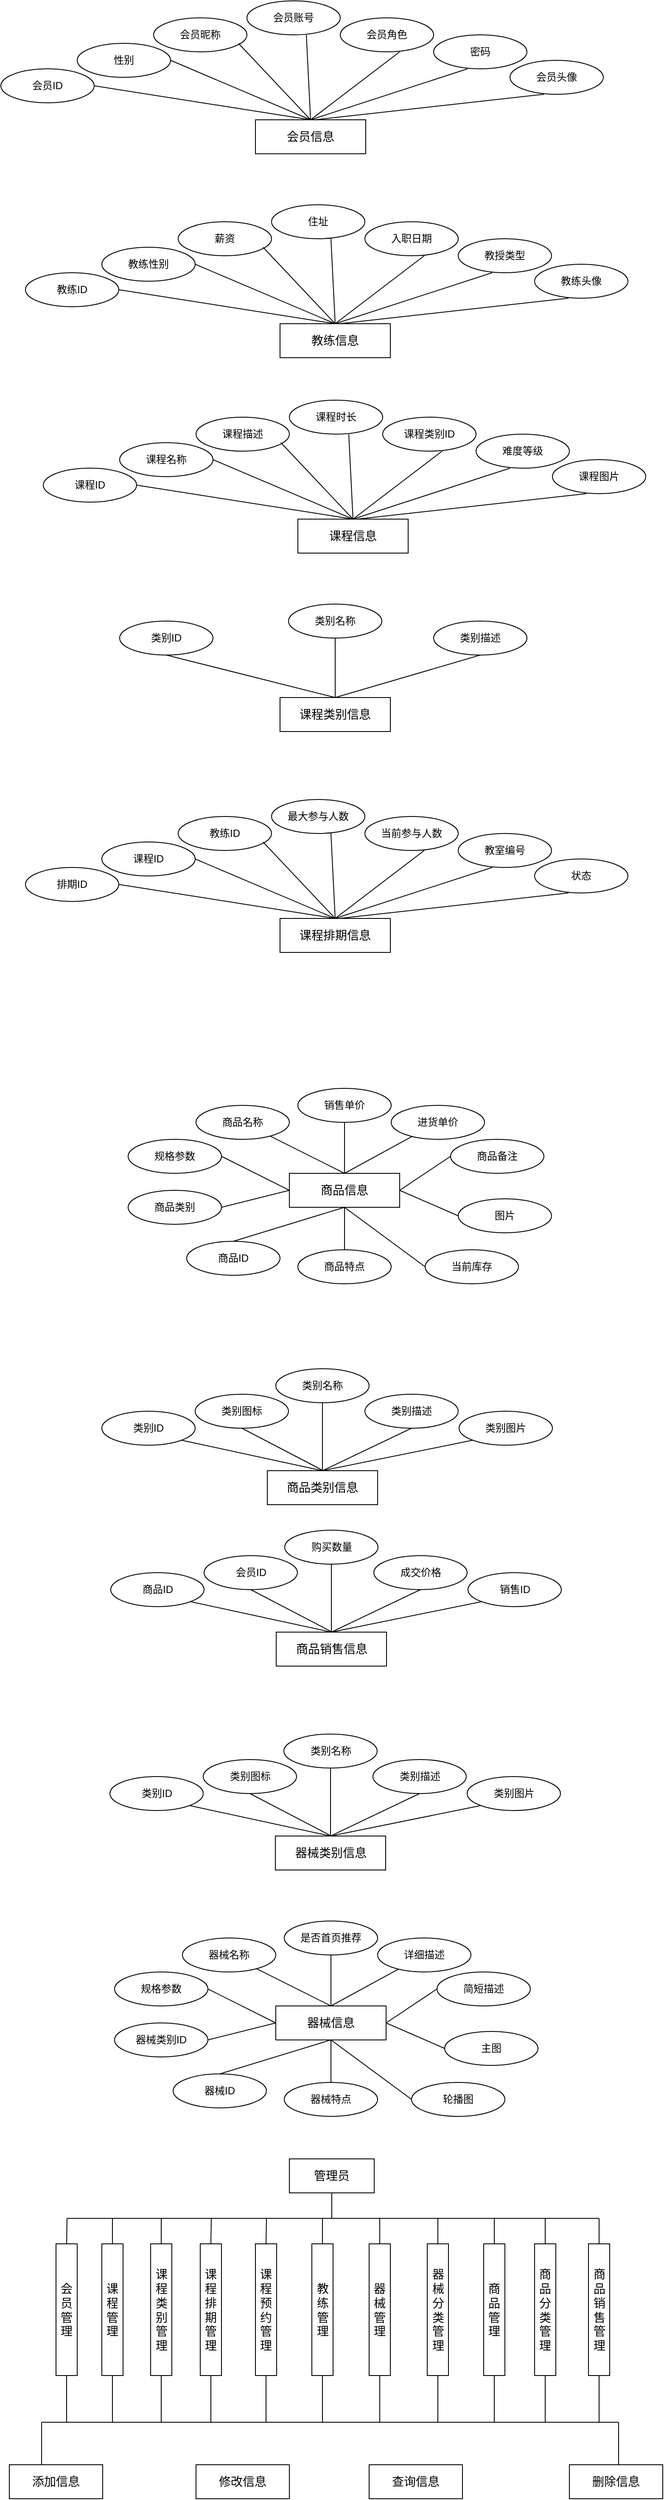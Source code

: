 <mxfile version="27.0.4" pages="2">
  <diagram name="第 1 页" id="zdntz2478s2lCkeFTCFq">
    <mxGraphModel dx="1048" dy="624" grid="1" gridSize="10" guides="1" tooltips="1" connect="1" arrows="1" fold="1" page="1" pageScale="1" pageWidth="827" pageHeight="1169" math="0" shadow="0">
      <root>
        <mxCell id="0" />
        <mxCell id="1" parent="0" />
        <mxCell id="17QydgVOFod0C8i1eIwQ-2" value="&lt;font style=&quot;font-size: 14px;&quot;&gt;会员信息&lt;/font&gt;" style="rounded=0;whiteSpace=wrap;html=1;" parent="1" vertex="1">
          <mxGeometry x="330" y="410" width="130" height="40" as="geometry" />
        </mxCell>
        <mxCell id="17QydgVOFod0C8i1eIwQ-3" value="会员昵称" style="ellipse;whiteSpace=wrap;html=1;" parent="1" vertex="1">
          <mxGeometry x="210" y="290" width="110" height="40" as="geometry" />
        </mxCell>
        <mxCell id="17QydgVOFod0C8i1eIwQ-4" value="会员账号" style="ellipse;whiteSpace=wrap;html=1;" parent="1" vertex="1">
          <mxGeometry x="320" y="270" width="110" height="40" as="geometry" />
        </mxCell>
        <mxCell id="17QydgVOFod0C8i1eIwQ-5" value="会员头像" style="ellipse;whiteSpace=wrap;html=1;" parent="1" vertex="1">
          <mxGeometry x="630" y="340" width="110" height="40" as="geometry" />
        </mxCell>
        <mxCell id="17QydgVOFod0C8i1eIwQ-6" value="性别" style="ellipse;whiteSpace=wrap;html=1;" parent="1" vertex="1">
          <mxGeometry x="120" y="320" width="110" height="40" as="geometry" />
        </mxCell>
        <mxCell id="17QydgVOFod0C8i1eIwQ-7" value="会员角色" style="ellipse;whiteSpace=wrap;html=1;" parent="1" vertex="1">
          <mxGeometry x="430" y="290" width="110" height="40" as="geometry" />
        </mxCell>
        <mxCell id="17QydgVOFod0C8i1eIwQ-8" value="密码" style="ellipse;whiteSpace=wrap;html=1;" parent="1" vertex="1">
          <mxGeometry x="540" y="310" width="110" height="40" as="geometry" />
        </mxCell>
        <mxCell id="17QydgVOFod0C8i1eIwQ-11" value="会员ID" style="ellipse;whiteSpace=wrap;html=1;" parent="1" vertex="1">
          <mxGeometry x="30" y="350" width="110" height="40" as="geometry" />
        </mxCell>
        <mxCell id="17QydgVOFod0C8i1eIwQ-14" value="" style="endArrow=none;html=1;rounded=0;exitX=0.5;exitY=0;exitDx=0;exitDy=0;" parent="1" source="17QydgVOFod0C8i1eIwQ-2" edge="1">
          <mxGeometry width="50" height="50" relative="1" as="geometry">
            <mxPoint x="90" y="420" as="sourcePoint" />
            <mxPoint x="140" y="370" as="targetPoint" />
          </mxGeometry>
        </mxCell>
        <mxCell id="17QydgVOFod0C8i1eIwQ-15" value="" style="endArrow=none;html=1;rounded=0;exitX=0.5;exitY=0;exitDx=0;exitDy=0;" parent="1" source="17QydgVOFod0C8i1eIwQ-2" edge="1">
          <mxGeometry width="50" height="50" relative="1" as="geometry">
            <mxPoint x="180" y="390" as="sourcePoint" />
            <mxPoint x="230" y="340" as="targetPoint" />
          </mxGeometry>
        </mxCell>
        <mxCell id="17QydgVOFod0C8i1eIwQ-16" value="" style="endArrow=none;html=1;rounded=0;exitX=0.5;exitY=0;exitDx=0;exitDy=0;" parent="1" source="17QydgVOFod0C8i1eIwQ-2" edge="1">
          <mxGeometry width="50" height="50" relative="1" as="geometry">
            <mxPoint x="260" y="370" as="sourcePoint" />
            <mxPoint x="310" y="320" as="targetPoint" />
          </mxGeometry>
        </mxCell>
        <mxCell id="17QydgVOFod0C8i1eIwQ-17" value="" style="endArrow=none;html=1;rounded=0;exitX=0.5;exitY=0;exitDx=0;exitDy=0;" parent="1" source="17QydgVOFod0C8i1eIwQ-2" edge="1">
          <mxGeometry width="50" height="50" relative="1" as="geometry">
            <mxPoint x="340" y="360" as="sourcePoint" />
            <mxPoint x="390" y="310" as="targetPoint" />
          </mxGeometry>
        </mxCell>
        <mxCell id="17QydgVOFod0C8i1eIwQ-18" value="" style="endArrow=none;html=1;rounded=0;exitX=0.5;exitY=0;exitDx=0;exitDy=0;" parent="1" source="17QydgVOFod0C8i1eIwQ-2" edge="1">
          <mxGeometry width="50" height="50" relative="1" as="geometry">
            <mxPoint x="390" y="410" as="sourcePoint" />
            <mxPoint x="500" y="330" as="targetPoint" />
          </mxGeometry>
        </mxCell>
        <mxCell id="17QydgVOFod0C8i1eIwQ-19" value="" style="endArrow=none;html=1;rounded=0;exitX=0.5;exitY=0;exitDx=0;exitDy=0;" parent="1" source="17QydgVOFod0C8i1eIwQ-2" edge="1">
          <mxGeometry width="50" height="50" relative="1" as="geometry">
            <mxPoint x="530" y="400" as="sourcePoint" />
            <mxPoint x="580" y="350" as="targetPoint" />
          </mxGeometry>
        </mxCell>
        <mxCell id="17QydgVOFod0C8i1eIwQ-20" value="" style="endArrow=none;html=1;rounded=0;" parent="1" edge="1">
          <mxGeometry width="50" height="50" relative="1" as="geometry">
            <mxPoint x="400" y="410" as="sourcePoint" />
            <mxPoint x="670" y="380" as="targetPoint" />
          </mxGeometry>
        </mxCell>
        <mxCell id="17QydgVOFod0C8i1eIwQ-21" value="&lt;font style=&quot;font-size: 14px;&quot;&gt;教练信息&lt;/font&gt;" style="rounded=0;whiteSpace=wrap;html=1;" parent="1" vertex="1">
          <mxGeometry x="359" y="650" width="130" height="40" as="geometry" />
        </mxCell>
        <mxCell id="17QydgVOFod0C8i1eIwQ-22" value="薪资" style="ellipse;whiteSpace=wrap;html=1;" parent="1" vertex="1">
          <mxGeometry x="239" y="530" width="110" height="40" as="geometry" />
        </mxCell>
        <mxCell id="17QydgVOFod0C8i1eIwQ-23" value="住址" style="ellipse;whiteSpace=wrap;html=1;" parent="1" vertex="1">
          <mxGeometry x="349" y="510" width="110" height="40" as="geometry" />
        </mxCell>
        <mxCell id="17QydgVOFod0C8i1eIwQ-24" value="教练头像" style="ellipse;whiteSpace=wrap;html=1;" parent="1" vertex="1">
          <mxGeometry x="659" y="580" width="110" height="40" as="geometry" />
        </mxCell>
        <mxCell id="17QydgVOFod0C8i1eIwQ-25" value="教练性别" style="ellipse;whiteSpace=wrap;html=1;" parent="1" vertex="1">
          <mxGeometry x="149" y="560" width="110" height="40" as="geometry" />
        </mxCell>
        <mxCell id="17QydgVOFod0C8i1eIwQ-26" value="入职日期" style="ellipse;whiteSpace=wrap;html=1;" parent="1" vertex="1">
          <mxGeometry x="459" y="530" width="110" height="40" as="geometry" />
        </mxCell>
        <mxCell id="17QydgVOFod0C8i1eIwQ-27" value="教授类型" style="ellipse;whiteSpace=wrap;html=1;" parent="1" vertex="1">
          <mxGeometry x="569" y="550" width="110" height="40" as="geometry" />
        </mxCell>
        <mxCell id="17QydgVOFod0C8i1eIwQ-28" value="教练ID" style="ellipse;whiteSpace=wrap;html=1;" parent="1" vertex="1">
          <mxGeometry x="59" y="590" width="110" height="40" as="geometry" />
        </mxCell>
        <mxCell id="17QydgVOFod0C8i1eIwQ-29" value="" style="endArrow=none;html=1;rounded=0;exitX=0.5;exitY=0;exitDx=0;exitDy=0;" parent="1" source="17QydgVOFod0C8i1eIwQ-21" edge="1">
          <mxGeometry width="50" height="50" relative="1" as="geometry">
            <mxPoint x="119" y="660" as="sourcePoint" />
            <mxPoint x="169" y="610" as="targetPoint" />
          </mxGeometry>
        </mxCell>
        <mxCell id="17QydgVOFod0C8i1eIwQ-30" value="" style="endArrow=none;html=1;rounded=0;exitX=0.5;exitY=0;exitDx=0;exitDy=0;" parent="1" source="17QydgVOFod0C8i1eIwQ-21" edge="1">
          <mxGeometry width="50" height="50" relative="1" as="geometry">
            <mxPoint x="209" y="630" as="sourcePoint" />
            <mxPoint x="259" y="580" as="targetPoint" />
          </mxGeometry>
        </mxCell>
        <mxCell id="17QydgVOFod0C8i1eIwQ-31" value="" style="endArrow=none;html=1;rounded=0;exitX=0.5;exitY=0;exitDx=0;exitDy=0;" parent="1" source="17QydgVOFod0C8i1eIwQ-21" edge="1">
          <mxGeometry width="50" height="50" relative="1" as="geometry">
            <mxPoint x="289" y="610" as="sourcePoint" />
            <mxPoint x="339" y="560" as="targetPoint" />
          </mxGeometry>
        </mxCell>
        <mxCell id="17QydgVOFod0C8i1eIwQ-32" value="" style="endArrow=none;html=1;rounded=0;exitX=0.5;exitY=0;exitDx=0;exitDy=0;" parent="1" source="17QydgVOFod0C8i1eIwQ-21" edge="1">
          <mxGeometry width="50" height="50" relative="1" as="geometry">
            <mxPoint x="369" y="600" as="sourcePoint" />
            <mxPoint x="419" y="550" as="targetPoint" />
          </mxGeometry>
        </mxCell>
        <mxCell id="17QydgVOFod0C8i1eIwQ-33" value="" style="endArrow=none;html=1;rounded=0;exitX=0.5;exitY=0;exitDx=0;exitDy=0;" parent="1" source="17QydgVOFod0C8i1eIwQ-21" edge="1">
          <mxGeometry width="50" height="50" relative="1" as="geometry">
            <mxPoint x="419" y="650" as="sourcePoint" />
            <mxPoint x="529" y="570" as="targetPoint" />
          </mxGeometry>
        </mxCell>
        <mxCell id="17QydgVOFod0C8i1eIwQ-34" value="" style="endArrow=none;html=1;rounded=0;exitX=0.5;exitY=0;exitDx=0;exitDy=0;" parent="1" source="17QydgVOFod0C8i1eIwQ-21" edge="1">
          <mxGeometry width="50" height="50" relative="1" as="geometry">
            <mxPoint x="559" y="640" as="sourcePoint" />
            <mxPoint x="609" y="590" as="targetPoint" />
          </mxGeometry>
        </mxCell>
        <mxCell id="17QydgVOFod0C8i1eIwQ-35" value="" style="endArrow=none;html=1;rounded=0;" parent="1" edge="1">
          <mxGeometry width="50" height="50" relative="1" as="geometry">
            <mxPoint x="429" y="650" as="sourcePoint" />
            <mxPoint x="699" y="620" as="targetPoint" />
          </mxGeometry>
        </mxCell>
        <mxCell id="svAXorbb0JacJAwmI3sZ-1" value="&lt;font style=&quot;font-size: 14px;&quot;&gt;课程信息&lt;/font&gt;" style="rounded=0;whiteSpace=wrap;html=1;" parent="1" vertex="1">
          <mxGeometry x="380" y="880" width="130" height="40" as="geometry" />
        </mxCell>
        <mxCell id="svAXorbb0JacJAwmI3sZ-2" value="课程描述" style="ellipse;whiteSpace=wrap;html=1;" parent="1" vertex="1">
          <mxGeometry x="260" y="760" width="110" height="40" as="geometry" />
        </mxCell>
        <mxCell id="svAXorbb0JacJAwmI3sZ-3" value="课程时长" style="ellipse;whiteSpace=wrap;html=1;" parent="1" vertex="1">
          <mxGeometry x="370" y="740" width="110" height="40" as="geometry" />
        </mxCell>
        <mxCell id="svAXorbb0JacJAwmI3sZ-4" value="课程图片" style="ellipse;whiteSpace=wrap;html=1;" parent="1" vertex="1">
          <mxGeometry x="680" y="810" width="110" height="40" as="geometry" />
        </mxCell>
        <mxCell id="svAXorbb0JacJAwmI3sZ-5" value="课程名称" style="ellipse;whiteSpace=wrap;html=1;" parent="1" vertex="1">
          <mxGeometry x="170" y="790" width="110" height="40" as="geometry" />
        </mxCell>
        <mxCell id="svAXorbb0JacJAwmI3sZ-6" value="课程类别ID" style="ellipse;whiteSpace=wrap;html=1;" parent="1" vertex="1">
          <mxGeometry x="480" y="760" width="110" height="40" as="geometry" />
        </mxCell>
        <mxCell id="svAXorbb0JacJAwmI3sZ-7" value="难度等级" style="ellipse;whiteSpace=wrap;html=1;" parent="1" vertex="1">
          <mxGeometry x="590" y="780" width="110" height="40" as="geometry" />
        </mxCell>
        <mxCell id="svAXorbb0JacJAwmI3sZ-8" value="课程ID" style="ellipse;whiteSpace=wrap;html=1;" parent="1" vertex="1">
          <mxGeometry x="80" y="820" width="110" height="40" as="geometry" />
        </mxCell>
        <mxCell id="svAXorbb0JacJAwmI3sZ-9" value="" style="endArrow=none;html=1;rounded=0;exitX=0.5;exitY=0;exitDx=0;exitDy=0;" parent="1" source="svAXorbb0JacJAwmI3sZ-1" edge="1">
          <mxGeometry width="50" height="50" relative="1" as="geometry">
            <mxPoint x="140" y="890" as="sourcePoint" />
            <mxPoint x="190" y="840" as="targetPoint" />
          </mxGeometry>
        </mxCell>
        <mxCell id="svAXorbb0JacJAwmI3sZ-10" value="" style="endArrow=none;html=1;rounded=0;exitX=0.5;exitY=0;exitDx=0;exitDy=0;" parent="1" source="svAXorbb0JacJAwmI3sZ-1" edge="1">
          <mxGeometry width="50" height="50" relative="1" as="geometry">
            <mxPoint x="230" y="860" as="sourcePoint" />
            <mxPoint x="280" y="810" as="targetPoint" />
          </mxGeometry>
        </mxCell>
        <mxCell id="svAXorbb0JacJAwmI3sZ-11" value="" style="endArrow=none;html=1;rounded=0;exitX=0.5;exitY=0;exitDx=0;exitDy=0;" parent="1" source="svAXorbb0JacJAwmI3sZ-1" edge="1">
          <mxGeometry width="50" height="50" relative="1" as="geometry">
            <mxPoint x="310" y="840" as="sourcePoint" />
            <mxPoint x="360" y="790" as="targetPoint" />
          </mxGeometry>
        </mxCell>
        <mxCell id="svAXorbb0JacJAwmI3sZ-12" value="" style="endArrow=none;html=1;rounded=0;exitX=0.5;exitY=0;exitDx=0;exitDy=0;" parent="1" source="svAXorbb0JacJAwmI3sZ-1" edge="1">
          <mxGeometry width="50" height="50" relative="1" as="geometry">
            <mxPoint x="390" y="830" as="sourcePoint" />
            <mxPoint x="440" y="780" as="targetPoint" />
          </mxGeometry>
        </mxCell>
        <mxCell id="svAXorbb0JacJAwmI3sZ-13" value="" style="endArrow=none;html=1;rounded=0;exitX=0.5;exitY=0;exitDx=0;exitDy=0;" parent="1" source="svAXorbb0JacJAwmI3sZ-1" edge="1">
          <mxGeometry width="50" height="50" relative="1" as="geometry">
            <mxPoint x="440" y="880" as="sourcePoint" />
            <mxPoint x="550" y="800" as="targetPoint" />
          </mxGeometry>
        </mxCell>
        <mxCell id="svAXorbb0JacJAwmI3sZ-14" value="" style="endArrow=none;html=1;rounded=0;exitX=0.5;exitY=0;exitDx=0;exitDy=0;" parent="1" source="svAXorbb0JacJAwmI3sZ-1" edge="1">
          <mxGeometry width="50" height="50" relative="1" as="geometry">
            <mxPoint x="580" y="870" as="sourcePoint" />
            <mxPoint x="630" y="820" as="targetPoint" />
          </mxGeometry>
        </mxCell>
        <mxCell id="svAXorbb0JacJAwmI3sZ-15" value="" style="endArrow=none;html=1;rounded=0;" parent="1" edge="1">
          <mxGeometry width="50" height="50" relative="1" as="geometry">
            <mxPoint x="450" y="880" as="sourcePoint" />
            <mxPoint x="720" y="850" as="targetPoint" />
          </mxGeometry>
        </mxCell>
        <mxCell id="svAXorbb0JacJAwmI3sZ-16" value="&lt;font style=&quot;font-size: 14px;&quot;&gt;课程类别信息&lt;/font&gt;" style="rounded=0;whiteSpace=wrap;html=1;" parent="1" vertex="1">
          <mxGeometry x="359" y="1090" width="130" height="40" as="geometry" />
        </mxCell>
        <mxCell id="svAXorbb0JacJAwmI3sZ-17" value="类别描述" style="ellipse;whiteSpace=wrap;html=1;" parent="1" vertex="1">
          <mxGeometry x="540" y="1000" width="110" height="40" as="geometry" />
        </mxCell>
        <mxCell id="svAXorbb0JacJAwmI3sZ-20" value="类别名称" style="ellipse;whiteSpace=wrap;html=1;" parent="1" vertex="1">
          <mxGeometry x="369" y="980" width="110" height="40" as="geometry" />
        </mxCell>
        <mxCell id="svAXorbb0JacJAwmI3sZ-23" value="类别ID" style="ellipse;whiteSpace=wrap;html=1;" parent="1" vertex="1">
          <mxGeometry x="170" y="1000" width="110" height="40" as="geometry" />
        </mxCell>
        <mxCell id="svAXorbb0JacJAwmI3sZ-24" value="" style="endArrow=none;html=1;rounded=0;exitX=0.5;exitY=0;exitDx=0;exitDy=0;entryX=0.5;entryY=1;entryDx=0;entryDy=0;" parent="1" source="svAXorbb0JacJAwmI3sZ-16" target="svAXorbb0JacJAwmI3sZ-23" edge="1">
          <mxGeometry width="50" height="50" relative="1" as="geometry">
            <mxPoint x="119" y="1100" as="sourcePoint" />
            <mxPoint x="169" y="1050" as="targetPoint" />
          </mxGeometry>
        </mxCell>
        <mxCell id="svAXorbb0JacJAwmI3sZ-26" value="" style="endArrow=none;html=1;rounded=0;exitX=0.5;exitY=0;exitDx=0;exitDy=0;entryX=0.5;entryY=1;entryDx=0;entryDy=0;" parent="1" source="svAXorbb0JacJAwmI3sZ-16" target="svAXorbb0JacJAwmI3sZ-17" edge="1">
          <mxGeometry width="50" height="50" relative="1" as="geometry">
            <mxPoint x="289" y="1050" as="sourcePoint" />
            <mxPoint x="339" y="1000" as="targetPoint" />
          </mxGeometry>
        </mxCell>
        <mxCell id="svAXorbb0JacJAwmI3sZ-31" value="" style="endArrow=none;html=1;rounded=0;exitX=0.5;exitY=0;exitDx=0;exitDy=0;entryX=0.5;entryY=1;entryDx=0;entryDy=0;" parent="1" source="svAXorbb0JacJAwmI3sZ-16" target="svAXorbb0JacJAwmI3sZ-20" edge="1">
          <mxGeometry width="50" height="50" relative="1" as="geometry">
            <mxPoint x="390" y="1040" as="sourcePoint" />
            <mxPoint x="440" y="990" as="targetPoint" />
          </mxGeometry>
        </mxCell>
        <mxCell id="svAXorbb0JacJAwmI3sZ-32" value="&lt;font style=&quot;font-size: 14px;&quot;&gt;课程排期信息&lt;/font&gt;" style="rounded=0;whiteSpace=wrap;html=1;" parent="1" vertex="1">
          <mxGeometry x="359" y="1350" width="130" height="40" as="geometry" />
        </mxCell>
        <mxCell id="svAXorbb0JacJAwmI3sZ-33" value="教练ID" style="ellipse;whiteSpace=wrap;html=1;" parent="1" vertex="1">
          <mxGeometry x="239" y="1230" width="110" height="40" as="geometry" />
        </mxCell>
        <mxCell id="svAXorbb0JacJAwmI3sZ-34" value="最大参与人数" style="ellipse;whiteSpace=wrap;html=1;" parent="1" vertex="1">
          <mxGeometry x="349" y="1210" width="110" height="40" as="geometry" />
        </mxCell>
        <mxCell id="svAXorbb0JacJAwmI3sZ-35" value="状态" style="ellipse;whiteSpace=wrap;html=1;" parent="1" vertex="1">
          <mxGeometry x="659" y="1280" width="110" height="40" as="geometry" />
        </mxCell>
        <mxCell id="svAXorbb0JacJAwmI3sZ-36" value="课程ID" style="ellipse;whiteSpace=wrap;html=1;" parent="1" vertex="1">
          <mxGeometry x="149" y="1260" width="110" height="40" as="geometry" />
        </mxCell>
        <mxCell id="svAXorbb0JacJAwmI3sZ-37" value="当前参与人数" style="ellipse;whiteSpace=wrap;html=1;" parent="1" vertex="1">
          <mxGeometry x="459" y="1230" width="110" height="40" as="geometry" />
        </mxCell>
        <mxCell id="svAXorbb0JacJAwmI3sZ-38" value="教室编号" style="ellipse;whiteSpace=wrap;html=1;" parent="1" vertex="1">
          <mxGeometry x="569" y="1250" width="110" height="40" as="geometry" />
        </mxCell>
        <mxCell id="svAXorbb0JacJAwmI3sZ-39" value="排期ID" style="ellipse;whiteSpace=wrap;html=1;" parent="1" vertex="1">
          <mxGeometry x="59" y="1290" width="110" height="40" as="geometry" />
        </mxCell>
        <mxCell id="svAXorbb0JacJAwmI3sZ-40" value="" style="endArrow=none;html=1;rounded=0;exitX=0.5;exitY=0;exitDx=0;exitDy=0;" parent="1" source="svAXorbb0JacJAwmI3sZ-32" edge="1">
          <mxGeometry width="50" height="50" relative="1" as="geometry">
            <mxPoint x="119" y="1360" as="sourcePoint" />
            <mxPoint x="169" y="1310" as="targetPoint" />
          </mxGeometry>
        </mxCell>
        <mxCell id="svAXorbb0JacJAwmI3sZ-41" value="" style="endArrow=none;html=1;rounded=0;exitX=0.5;exitY=0;exitDx=0;exitDy=0;" parent="1" source="svAXorbb0JacJAwmI3sZ-32" edge="1">
          <mxGeometry width="50" height="50" relative="1" as="geometry">
            <mxPoint x="209" y="1330" as="sourcePoint" />
            <mxPoint x="259" y="1280" as="targetPoint" />
          </mxGeometry>
        </mxCell>
        <mxCell id="svAXorbb0JacJAwmI3sZ-42" value="" style="endArrow=none;html=1;rounded=0;exitX=0.5;exitY=0;exitDx=0;exitDy=0;" parent="1" source="svAXorbb0JacJAwmI3sZ-32" edge="1">
          <mxGeometry width="50" height="50" relative="1" as="geometry">
            <mxPoint x="289" y="1310" as="sourcePoint" />
            <mxPoint x="339" y="1260" as="targetPoint" />
          </mxGeometry>
        </mxCell>
        <mxCell id="svAXorbb0JacJAwmI3sZ-43" value="" style="endArrow=none;html=1;rounded=0;exitX=0.5;exitY=0;exitDx=0;exitDy=0;" parent="1" source="svAXorbb0JacJAwmI3sZ-32" edge="1">
          <mxGeometry width="50" height="50" relative="1" as="geometry">
            <mxPoint x="369" y="1300" as="sourcePoint" />
            <mxPoint x="419" y="1250" as="targetPoint" />
          </mxGeometry>
        </mxCell>
        <mxCell id="svAXorbb0JacJAwmI3sZ-44" value="" style="endArrow=none;html=1;rounded=0;exitX=0.5;exitY=0;exitDx=0;exitDy=0;" parent="1" source="svAXorbb0JacJAwmI3sZ-32" edge="1">
          <mxGeometry width="50" height="50" relative="1" as="geometry">
            <mxPoint x="419" y="1350" as="sourcePoint" />
            <mxPoint x="529" y="1270" as="targetPoint" />
          </mxGeometry>
        </mxCell>
        <mxCell id="svAXorbb0JacJAwmI3sZ-45" value="" style="endArrow=none;html=1;rounded=0;exitX=0.5;exitY=0;exitDx=0;exitDy=0;" parent="1" source="svAXorbb0JacJAwmI3sZ-32" edge="1">
          <mxGeometry width="50" height="50" relative="1" as="geometry">
            <mxPoint x="559" y="1340" as="sourcePoint" />
            <mxPoint x="609" y="1290" as="targetPoint" />
          </mxGeometry>
        </mxCell>
        <mxCell id="svAXorbb0JacJAwmI3sZ-46" value="" style="endArrow=none;html=1;rounded=0;" parent="1" edge="1">
          <mxGeometry width="50" height="50" relative="1" as="geometry">
            <mxPoint x="429" y="1350" as="sourcePoint" />
            <mxPoint x="699" y="1320" as="targetPoint" />
          </mxGeometry>
        </mxCell>
        <mxCell id="svAXorbb0JacJAwmI3sZ-62" value="&lt;font style=&quot;font-size: 14px;&quot;&gt;商品信息&lt;/font&gt;" style="rounded=0;whiteSpace=wrap;html=1;" parent="1" vertex="1">
          <mxGeometry x="370" y="1650" width="130" height="40" as="geometry" />
        </mxCell>
        <mxCell id="svAXorbb0JacJAwmI3sZ-64" value="销售单价" style="ellipse;whiteSpace=wrap;html=1;" parent="1" vertex="1">
          <mxGeometry x="380" y="1550" width="110" height="40" as="geometry" />
        </mxCell>
        <mxCell id="svAXorbb0JacJAwmI3sZ-65" value="图片" style="ellipse;whiteSpace=wrap;html=1;" parent="1" vertex="1">
          <mxGeometry x="569" y="1680" width="110" height="40" as="geometry" />
        </mxCell>
        <mxCell id="svAXorbb0JacJAwmI3sZ-67" value="当前库存" style="ellipse;whiteSpace=wrap;html=1;" parent="1" vertex="1">
          <mxGeometry x="530" y="1740" width="110" height="40" as="geometry" />
        </mxCell>
        <mxCell id="svAXorbb0JacJAwmI3sZ-68" value="商品备注" style="ellipse;whiteSpace=wrap;html=1;" parent="1" vertex="1">
          <mxGeometry x="560" y="1610" width="110" height="40" as="geometry" />
        </mxCell>
        <mxCell id="svAXorbb0JacJAwmI3sZ-69" value="商品ID" style="ellipse;whiteSpace=wrap;html=1;" parent="1" vertex="1">
          <mxGeometry x="249" y="1730" width="110" height="40" as="geometry" />
        </mxCell>
        <mxCell id="svAXorbb0JacJAwmI3sZ-70" value="" style="endArrow=none;html=1;rounded=0;exitX=0;exitY=0.5;exitDx=0;exitDy=0;entryX=1;entryY=0.5;entryDx=0;entryDy=0;" parent="1" source="svAXorbb0JacJAwmI3sZ-62" target="svAXorbb0JacJAwmI3sZ-78" edge="1">
          <mxGeometry width="50" height="50" relative="1" as="geometry">
            <mxPoint x="129" y="1630" as="sourcePoint" />
            <mxPoint x="179" y="1580" as="targetPoint" />
          </mxGeometry>
        </mxCell>
        <mxCell id="svAXorbb0JacJAwmI3sZ-73" value="" style="endArrow=none;html=1;rounded=0;exitX=0.5;exitY=0;exitDx=0;exitDy=0;entryX=0.5;entryY=1;entryDx=0;entryDy=0;" parent="1" source="svAXorbb0JacJAwmI3sZ-62" target="svAXorbb0JacJAwmI3sZ-64" edge="1">
          <mxGeometry width="50" height="50" relative="1" as="geometry">
            <mxPoint x="379" y="1570" as="sourcePoint" />
            <mxPoint x="429" y="1520" as="targetPoint" />
          </mxGeometry>
        </mxCell>
        <mxCell id="svAXorbb0JacJAwmI3sZ-75" value="" style="endArrow=none;html=1;rounded=0;exitX=1;exitY=0.5;exitDx=0;exitDy=0;entryX=0;entryY=0.5;entryDx=0;entryDy=0;" parent="1" source="svAXorbb0JacJAwmI3sZ-62" target="svAXorbb0JacJAwmI3sZ-68" edge="1">
          <mxGeometry width="50" height="50" relative="1" as="geometry">
            <mxPoint x="569" y="1610" as="sourcePoint" />
            <mxPoint x="619" y="1560" as="targetPoint" />
          </mxGeometry>
        </mxCell>
        <mxCell id="svAXorbb0JacJAwmI3sZ-76" value="" style="endArrow=none;html=1;rounded=0;exitX=0.5;exitY=1;exitDx=0;exitDy=0;entryX=0.5;entryY=0;entryDx=0;entryDy=0;" parent="1" source="svAXorbb0JacJAwmI3sZ-62" target="svAXorbb0JacJAwmI3sZ-77" edge="1">
          <mxGeometry width="50" height="50" relative="1" as="geometry">
            <mxPoint x="640" y="1580" as="sourcePoint" />
            <mxPoint x="910" y="1550" as="targetPoint" />
          </mxGeometry>
        </mxCell>
        <mxCell id="svAXorbb0JacJAwmI3sZ-77" value="商品特点" style="ellipse;whiteSpace=wrap;html=1;" parent="1" vertex="1">
          <mxGeometry x="380" y="1740" width="110" height="40" as="geometry" />
        </mxCell>
        <mxCell id="svAXorbb0JacJAwmI3sZ-78" value="规格参数" style="ellipse;whiteSpace=wrap;html=1;" parent="1" vertex="1">
          <mxGeometry x="180" y="1610" width="110" height="40" as="geometry" />
        </mxCell>
        <mxCell id="svAXorbb0JacJAwmI3sZ-79" value="商品类别" style="ellipse;whiteSpace=wrap;html=1;" parent="1" vertex="1">
          <mxGeometry x="180" y="1670" width="110" height="40" as="geometry" />
        </mxCell>
        <mxCell id="svAXorbb0JacJAwmI3sZ-80" value="" style="endArrow=none;html=1;rounded=0;exitX=0.5;exitY=0;exitDx=0;exitDy=0;" parent="1" source="svAXorbb0JacJAwmI3sZ-62" target="svAXorbb0JacJAwmI3sZ-63" edge="1">
          <mxGeometry width="50" height="50" relative="1" as="geometry">
            <mxPoint x="435" y="1650" as="sourcePoint" />
            <mxPoint x="349" y="1530" as="targetPoint" />
          </mxGeometry>
        </mxCell>
        <mxCell id="svAXorbb0JacJAwmI3sZ-63" value="进货单价" style="ellipse;whiteSpace=wrap;html=1;" parent="1" vertex="1">
          <mxGeometry x="490" y="1570" width="110" height="40" as="geometry" />
        </mxCell>
        <mxCell id="svAXorbb0JacJAwmI3sZ-81" value="" style="endArrow=none;html=1;rounded=0;exitX=0.5;exitY=0;exitDx=0;exitDy=0;" parent="1" source="svAXorbb0JacJAwmI3sZ-62" target="svAXorbb0JacJAwmI3sZ-66" edge="1">
          <mxGeometry width="50" height="50" relative="1" as="geometry">
            <mxPoint x="435" y="1650" as="sourcePoint" />
            <mxPoint x="269" y="1550" as="targetPoint" />
          </mxGeometry>
        </mxCell>
        <mxCell id="svAXorbb0JacJAwmI3sZ-66" value="商品名称" style="ellipse;whiteSpace=wrap;html=1;" parent="1" vertex="1">
          <mxGeometry x="260" y="1570" width="110" height="40" as="geometry" />
        </mxCell>
        <mxCell id="svAXorbb0JacJAwmI3sZ-84" value="" style="endArrow=none;html=1;rounded=0;exitX=0;exitY=0.5;exitDx=0;exitDy=0;entryX=1;entryY=0.5;entryDx=0;entryDy=0;" parent="1" source="svAXorbb0JacJAwmI3sZ-62" target="svAXorbb0JacJAwmI3sZ-79" edge="1">
          <mxGeometry width="50" height="50" relative="1" as="geometry">
            <mxPoint x="445" y="1660" as="sourcePoint" />
            <mxPoint x="300" y="1640" as="targetPoint" />
          </mxGeometry>
        </mxCell>
        <mxCell id="svAXorbb0JacJAwmI3sZ-85" value="" style="endArrow=none;html=1;rounded=0;exitX=1;exitY=0.5;exitDx=0;exitDy=0;entryX=0;entryY=0.5;entryDx=0;entryDy=0;" parent="1" source="svAXorbb0JacJAwmI3sZ-62" target="svAXorbb0JacJAwmI3sZ-65" edge="1">
          <mxGeometry width="50" height="50" relative="1" as="geometry">
            <mxPoint x="455" y="1670" as="sourcePoint" />
            <mxPoint x="310" y="1650" as="targetPoint" />
          </mxGeometry>
        </mxCell>
        <mxCell id="svAXorbb0JacJAwmI3sZ-86" value="" style="endArrow=none;html=1;rounded=0;exitX=0.5;exitY=1;exitDx=0;exitDy=0;entryX=0;entryY=0.5;entryDx=0;entryDy=0;" parent="1" source="svAXorbb0JacJAwmI3sZ-62" target="svAXorbb0JacJAwmI3sZ-67" edge="1">
          <mxGeometry width="50" height="50" relative="1" as="geometry">
            <mxPoint x="445" y="1700" as="sourcePoint" />
            <mxPoint x="445" y="1750" as="targetPoint" />
          </mxGeometry>
        </mxCell>
        <mxCell id="svAXorbb0JacJAwmI3sZ-87" value="" style="endArrow=none;html=1;rounded=0;exitX=0.5;exitY=1;exitDx=0;exitDy=0;entryX=0.5;entryY=0;entryDx=0;entryDy=0;" parent="1" source="svAXorbb0JacJAwmI3sZ-62" target="svAXorbb0JacJAwmI3sZ-69" edge="1">
          <mxGeometry width="50" height="50" relative="1" as="geometry">
            <mxPoint x="455" y="1710" as="sourcePoint" />
            <mxPoint x="455" y="1760" as="targetPoint" />
          </mxGeometry>
        </mxCell>
        <mxCell id="svAXorbb0JacJAwmI3sZ-88" value="&lt;font style=&quot;font-size: 14px;&quot;&gt;商品类别信息&lt;/font&gt;" style="rounded=0;whiteSpace=wrap;html=1;" parent="1" vertex="1">
          <mxGeometry x="344" y="2000" width="130" height="40" as="geometry" />
        </mxCell>
        <mxCell id="svAXorbb0JacJAwmI3sZ-89" value="类别描述" style="ellipse;whiteSpace=wrap;html=1;" parent="1" vertex="1">
          <mxGeometry x="459" y="1910" width="110" height="40" as="geometry" />
        </mxCell>
        <mxCell id="svAXorbb0JacJAwmI3sZ-90" value="类别名称" style="ellipse;whiteSpace=wrap;html=1;" parent="1" vertex="1">
          <mxGeometry x="354" y="1880" width="110" height="40" as="geometry" />
        </mxCell>
        <mxCell id="svAXorbb0JacJAwmI3sZ-91" value="类别ID" style="ellipse;whiteSpace=wrap;html=1;" parent="1" vertex="1">
          <mxGeometry x="149" y="1930" width="110" height="40" as="geometry" />
        </mxCell>
        <mxCell id="svAXorbb0JacJAwmI3sZ-92" value="" style="endArrow=none;html=1;rounded=0;exitX=0.5;exitY=0;exitDx=0;exitDy=0;entryX=1;entryY=1;entryDx=0;entryDy=0;" parent="1" source="svAXorbb0JacJAwmI3sZ-88" target="svAXorbb0JacJAwmI3sZ-91" edge="1">
          <mxGeometry width="50" height="50" relative="1" as="geometry">
            <mxPoint x="104" y="2010" as="sourcePoint" />
            <mxPoint x="154" y="1960" as="targetPoint" />
          </mxGeometry>
        </mxCell>
        <mxCell id="svAXorbb0JacJAwmI3sZ-93" value="" style="endArrow=none;html=1;rounded=0;exitX=0.5;exitY=0;exitDx=0;exitDy=0;entryX=0.5;entryY=1;entryDx=0;entryDy=0;" parent="1" source="svAXorbb0JacJAwmI3sZ-88" target="svAXorbb0JacJAwmI3sZ-89" edge="1">
          <mxGeometry width="50" height="50" relative="1" as="geometry">
            <mxPoint x="274" y="1960" as="sourcePoint" />
            <mxPoint x="324" y="1910" as="targetPoint" />
          </mxGeometry>
        </mxCell>
        <mxCell id="svAXorbb0JacJAwmI3sZ-94" value="" style="endArrow=none;html=1;rounded=0;exitX=0.5;exitY=0;exitDx=0;exitDy=0;entryX=0.5;entryY=1;entryDx=0;entryDy=0;" parent="1" source="svAXorbb0JacJAwmI3sZ-88" target="svAXorbb0JacJAwmI3sZ-90" edge="1">
          <mxGeometry width="50" height="50" relative="1" as="geometry">
            <mxPoint x="375" y="1950" as="sourcePoint" />
            <mxPoint x="425" y="1900" as="targetPoint" />
          </mxGeometry>
        </mxCell>
        <mxCell id="svAXorbb0JacJAwmI3sZ-95" value="类别图标" style="ellipse;whiteSpace=wrap;html=1;" parent="1" vertex="1">
          <mxGeometry x="259" y="1910" width="110" height="40" as="geometry" />
        </mxCell>
        <mxCell id="svAXorbb0JacJAwmI3sZ-96" value="类别图片" style="ellipse;whiteSpace=wrap;html=1;" parent="1" vertex="1">
          <mxGeometry x="570" y="1930" width="110" height="40" as="geometry" />
        </mxCell>
        <mxCell id="svAXorbb0JacJAwmI3sZ-97" value="" style="endArrow=none;html=1;rounded=0;entryX=0.5;entryY=1;entryDx=0;entryDy=0;" parent="1" target="svAXorbb0JacJAwmI3sZ-95" edge="1">
          <mxGeometry width="50" height="50" relative="1" as="geometry">
            <mxPoint x="410" y="2000" as="sourcePoint" />
            <mxPoint x="419" y="1930" as="targetPoint" />
          </mxGeometry>
        </mxCell>
        <mxCell id="svAXorbb0JacJAwmI3sZ-99" value="" style="endArrow=none;html=1;rounded=0;exitX=0.5;exitY=0;exitDx=0;exitDy=0;entryX=0;entryY=1;entryDx=0;entryDy=0;" parent="1" source="svAXorbb0JacJAwmI3sZ-88" target="svAXorbb0JacJAwmI3sZ-96" edge="1">
          <mxGeometry width="50" height="50" relative="1" as="geometry">
            <mxPoint x="420" y="2010" as="sourcePoint" />
            <mxPoint x="576" y="1960" as="targetPoint" />
          </mxGeometry>
        </mxCell>
        <mxCell id="svAXorbb0JacJAwmI3sZ-100" value="&lt;font style=&quot;font-size: 14px;&quot;&gt;商品销售信息&lt;/font&gt;" style="rounded=0;whiteSpace=wrap;html=1;" parent="1" vertex="1">
          <mxGeometry x="354.5" y="2190" width="130" height="40" as="geometry" />
        </mxCell>
        <mxCell id="svAXorbb0JacJAwmI3sZ-101" value="成交价格" style="ellipse;whiteSpace=wrap;html=1;" parent="1" vertex="1">
          <mxGeometry x="469.5" y="2100" width="110" height="40" as="geometry" />
        </mxCell>
        <mxCell id="svAXorbb0JacJAwmI3sZ-102" value="购买数量" style="ellipse;whiteSpace=wrap;html=1;" parent="1" vertex="1">
          <mxGeometry x="364.5" y="2070" width="110" height="40" as="geometry" />
        </mxCell>
        <mxCell id="svAXorbb0JacJAwmI3sZ-103" value="商品ID" style="ellipse;whiteSpace=wrap;html=1;" parent="1" vertex="1">
          <mxGeometry x="159.5" y="2120" width="110" height="40" as="geometry" />
        </mxCell>
        <mxCell id="svAXorbb0JacJAwmI3sZ-104" value="" style="endArrow=none;html=1;rounded=0;exitX=0.5;exitY=0;exitDx=0;exitDy=0;entryX=1;entryY=1;entryDx=0;entryDy=0;" parent="1" source="svAXorbb0JacJAwmI3sZ-100" target="svAXorbb0JacJAwmI3sZ-103" edge="1">
          <mxGeometry width="50" height="50" relative="1" as="geometry">
            <mxPoint x="114.5" y="2200" as="sourcePoint" />
            <mxPoint x="164.5" y="2150" as="targetPoint" />
          </mxGeometry>
        </mxCell>
        <mxCell id="svAXorbb0JacJAwmI3sZ-105" value="" style="endArrow=none;html=1;rounded=0;exitX=0.5;exitY=0;exitDx=0;exitDy=0;entryX=0.5;entryY=1;entryDx=0;entryDy=0;" parent="1" source="svAXorbb0JacJAwmI3sZ-100" target="svAXorbb0JacJAwmI3sZ-101" edge="1">
          <mxGeometry width="50" height="50" relative="1" as="geometry">
            <mxPoint x="284.5" y="2150" as="sourcePoint" />
            <mxPoint x="334.5" y="2100" as="targetPoint" />
          </mxGeometry>
        </mxCell>
        <mxCell id="svAXorbb0JacJAwmI3sZ-106" value="" style="endArrow=none;html=1;rounded=0;exitX=0.5;exitY=0;exitDx=0;exitDy=0;entryX=0.5;entryY=1;entryDx=0;entryDy=0;" parent="1" source="svAXorbb0JacJAwmI3sZ-100" target="svAXorbb0JacJAwmI3sZ-102" edge="1">
          <mxGeometry width="50" height="50" relative="1" as="geometry">
            <mxPoint x="385.5" y="2140" as="sourcePoint" />
            <mxPoint x="435.5" y="2090" as="targetPoint" />
          </mxGeometry>
        </mxCell>
        <mxCell id="svAXorbb0JacJAwmI3sZ-107" value="会员ID" style="ellipse;whiteSpace=wrap;html=1;" parent="1" vertex="1">
          <mxGeometry x="269.5" y="2100" width="110" height="40" as="geometry" />
        </mxCell>
        <mxCell id="svAXorbb0JacJAwmI3sZ-108" value="销售ID" style="ellipse;whiteSpace=wrap;html=1;" parent="1" vertex="1">
          <mxGeometry x="580.5" y="2120" width="110" height="40" as="geometry" />
        </mxCell>
        <mxCell id="svAXorbb0JacJAwmI3sZ-109" value="" style="endArrow=none;html=1;rounded=0;entryX=0.5;entryY=1;entryDx=0;entryDy=0;" parent="1" target="svAXorbb0JacJAwmI3sZ-107" edge="1">
          <mxGeometry width="50" height="50" relative="1" as="geometry">
            <mxPoint x="420.5" y="2190" as="sourcePoint" />
            <mxPoint x="429.5" y="2120" as="targetPoint" />
          </mxGeometry>
        </mxCell>
        <mxCell id="svAXorbb0JacJAwmI3sZ-110" value="" style="endArrow=none;html=1;rounded=0;exitX=0.5;exitY=0;exitDx=0;exitDy=0;entryX=0;entryY=1;entryDx=0;entryDy=0;" parent="1" source="svAXorbb0JacJAwmI3sZ-100" target="svAXorbb0JacJAwmI3sZ-108" edge="1">
          <mxGeometry width="50" height="50" relative="1" as="geometry">
            <mxPoint x="430.5" y="2200" as="sourcePoint" />
            <mxPoint x="586.5" y="2150" as="targetPoint" />
          </mxGeometry>
        </mxCell>
        <mxCell id="svAXorbb0JacJAwmI3sZ-111" value="&lt;font style=&quot;font-size: 14px;&quot;&gt;器械类别信息&lt;/font&gt;" style="rounded=0;whiteSpace=wrap;html=1;" parent="1" vertex="1">
          <mxGeometry x="353.5" y="2430" width="130" height="40" as="geometry" />
        </mxCell>
        <mxCell id="svAXorbb0JacJAwmI3sZ-112" value="类别描述" style="ellipse;whiteSpace=wrap;html=1;" parent="1" vertex="1">
          <mxGeometry x="468.5" y="2340" width="110" height="40" as="geometry" />
        </mxCell>
        <mxCell id="svAXorbb0JacJAwmI3sZ-113" value="类别名称" style="ellipse;whiteSpace=wrap;html=1;" parent="1" vertex="1">
          <mxGeometry x="363.5" y="2310" width="110" height="40" as="geometry" />
        </mxCell>
        <mxCell id="svAXorbb0JacJAwmI3sZ-114" value="类别ID" style="ellipse;whiteSpace=wrap;html=1;" parent="1" vertex="1">
          <mxGeometry x="158.5" y="2360" width="110" height="40" as="geometry" />
        </mxCell>
        <mxCell id="svAXorbb0JacJAwmI3sZ-115" value="" style="endArrow=none;html=1;rounded=0;exitX=0.5;exitY=0;exitDx=0;exitDy=0;entryX=1;entryY=1;entryDx=0;entryDy=0;" parent="1" source="svAXorbb0JacJAwmI3sZ-111" target="svAXorbb0JacJAwmI3sZ-114" edge="1">
          <mxGeometry width="50" height="50" relative="1" as="geometry">
            <mxPoint x="113.5" y="2440" as="sourcePoint" />
            <mxPoint x="163.5" y="2390" as="targetPoint" />
          </mxGeometry>
        </mxCell>
        <mxCell id="svAXorbb0JacJAwmI3sZ-116" value="" style="endArrow=none;html=1;rounded=0;exitX=0.5;exitY=0;exitDx=0;exitDy=0;entryX=0.5;entryY=1;entryDx=0;entryDy=0;" parent="1" source="svAXorbb0JacJAwmI3sZ-111" target="svAXorbb0JacJAwmI3sZ-112" edge="1">
          <mxGeometry width="50" height="50" relative="1" as="geometry">
            <mxPoint x="283.5" y="2390" as="sourcePoint" />
            <mxPoint x="333.5" y="2340" as="targetPoint" />
          </mxGeometry>
        </mxCell>
        <mxCell id="svAXorbb0JacJAwmI3sZ-117" value="" style="endArrow=none;html=1;rounded=0;exitX=0.5;exitY=0;exitDx=0;exitDy=0;entryX=0.5;entryY=1;entryDx=0;entryDy=0;" parent="1" source="svAXorbb0JacJAwmI3sZ-111" target="svAXorbb0JacJAwmI3sZ-113" edge="1">
          <mxGeometry width="50" height="50" relative="1" as="geometry">
            <mxPoint x="384.5" y="2380" as="sourcePoint" />
            <mxPoint x="434.5" y="2330" as="targetPoint" />
          </mxGeometry>
        </mxCell>
        <mxCell id="svAXorbb0JacJAwmI3sZ-118" value="类别图标" style="ellipse;whiteSpace=wrap;html=1;" parent="1" vertex="1">
          <mxGeometry x="268.5" y="2340" width="110" height="40" as="geometry" />
        </mxCell>
        <mxCell id="svAXorbb0JacJAwmI3sZ-119" value="类别图片" style="ellipse;whiteSpace=wrap;html=1;" parent="1" vertex="1">
          <mxGeometry x="579.5" y="2360" width="110" height="40" as="geometry" />
        </mxCell>
        <mxCell id="svAXorbb0JacJAwmI3sZ-120" value="" style="endArrow=none;html=1;rounded=0;entryX=0.5;entryY=1;entryDx=0;entryDy=0;" parent="1" target="svAXorbb0JacJAwmI3sZ-118" edge="1">
          <mxGeometry width="50" height="50" relative="1" as="geometry">
            <mxPoint x="419.5" y="2430" as="sourcePoint" />
            <mxPoint x="428.5" y="2360" as="targetPoint" />
          </mxGeometry>
        </mxCell>
        <mxCell id="svAXorbb0JacJAwmI3sZ-121" value="" style="endArrow=none;html=1;rounded=0;exitX=0.5;exitY=0;exitDx=0;exitDy=0;entryX=0;entryY=1;entryDx=0;entryDy=0;" parent="1" source="svAXorbb0JacJAwmI3sZ-111" target="svAXorbb0JacJAwmI3sZ-119" edge="1">
          <mxGeometry width="50" height="50" relative="1" as="geometry">
            <mxPoint x="429.5" y="2440" as="sourcePoint" />
            <mxPoint x="585.5" y="2390" as="targetPoint" />
          </mxGeometry>
        </mxCell>
        <mxCell id="svAXorbb0JacJAwmI3sZ-122" value="&lt;font style=&quot;font-size: 14px;&quot;&gt;器械信息&lt;/font&gt;" style="rounded=0;whiteSpace=wrap;html=1;" parent="1" vertex="1">
          <mxGeometry x="354" y="2630" width="130" height="40" as="geometry" />
        </mxCell>
        <mxCell id="svAXorbb0JacJAwmI3sZ-123" value="是否首页推荐" style="ellipse;whiteSpace=wrap;html=1;" parent="1" vertex="1">
          <mxGeometry x="364" y="2530" width="110" height="40" as="geometry" />
        </mxCell>
        <mxCell id="svAXorbb0JacJAwmI3sZ-124" value="主图" style="ellipse;whiteSpace=wrap;html=1;" parent="1" vertex="1">
          <mxGeometry x="553" y="2660" width="110" height="40" as="geometry" />
        </mxCell>
        <mxCell id="svAXorbb0JacJAwmI3sZ-125" value="轮播图" style="ellipse;whiteSpace=wrap;html=1;" parent="1" vertex="1">
          <mxGeometry x="514" y="2720" width="110" height="40" as="geometry" />
        </mxCell>
        <mxCell id="svAXorbb0JacJAwmI3sZ-126" value="简短描述" style="ellipse;whiteSpace=wrap;html=1;" parent="1" vertex="1">
          <mxGeometry x="544" y="2590" width="110" height="40" as="geometry" />
        </mxCell>
        <mxCell id="svAXorbb0JacJAwmI3sZ-127" value="器械ID" style="ellipse;whiteSpace=wrap;html=1;" parent="1" vertex="1">
          <mxGeometry x="233" y="2710" width="110" height="40" as="geometry" />
        </mxCell>
        <mxCell id="svAXorbb0JacJAwmI3sZ-128" value="" style="endArrow=none;html=1;rounded=0;exitX=0;exitY=0.5;exitDx=0;exitDy=0;entryX=1;entryY=0.5;entryDx=0;entryDy=0;" parent="1" source="svAXorbb0JacJAwmI3sZ-122" target="svAXorbb0JacJAwmI3sZ-133" edge="1">
          <mxGeometry width="50" height="50" relative="1" as="geometry">
            <mxPoint x="113" y="2610" as="sourcePoint" />
            <mxPoint x="163" y="2560" as="targetPoint" />
          </mxGeometry>
        </mxCell>
        <mxCell id="svAXorbb0JacJAwmI3sZ-129" value="" style="endArrow=none;html=1;rounded=0;exitX=0.5;exitY=0;exitDx=0;exitDy=0;entryX=0.5;entryY=1;entryDx=0;entryDy=0;" parent="1" source="svAXorbb0JacJAwmI3sZ-122" target="svAXorbb0JacJAwmI3sZ-123" edge="1">
          <mxGeometry width="50" height="50" relative="1" as="geometry">
            <mxPoint x="363" y="2550" as="sourcePoint" />
            <mxPoint x="413" y="2500" as="targetPoint" />
          </mxGeometry>
        </mxCell>
        <mxCell id="svAXorbb0JacJAwmI3sZ-130" value="" style="endArrow=none;html=1;rounded=0;exitX=1;exitY=0.5;exitDx=0;exitDy=0;entryX=0;entryY=0.5;entryDx=0;entryDy=0;" parent="1" source="svAXorbb0JacJAwmI3sZ-122" target="svAXorbb0JacJAwmI3sZ-126" edge="1">
          <mxGeometry width="50" height="50" relative="1" as="geometry">
            <mxPoint x="553" y="2590" as="sourcePoint" />
            <mxPoint x="603" y="2540" as="targetPoint" />
          </mxGeometry>
        </mxCell>
        <mxCell id="svAXorbb0JacJAwmI3sZ-131" value="" style="endArrow=none;html=1;rounded=0;exitX=0.5;exitY=1;exitDx=0;exitDy=0;entryX=0.5;entryY=0;entryDx=0;entryDy=0;" parent="1" source="svAXorbb0JacJAwmI3sZ-122" target="svAXorbb0JacJAwmI3sZ-132" edge="1">
          <mxGeometry width="50" height="50" relative="1" as="geometry">
            <mxPoint x="624" y="2560" as="sourcePoint" />
            <mxPoint x="894" y="2530" as="targetPoint" />
          </mxGeometry>
        </mxCell>
        <mxCell id="svAXorbb0JacJAwmI3sZ-132" value="器械特点" style="ellipse;whiteSpace=wrap;html=1;" parent="1" vertex="1">
          <mxGeometry x="364" y="2720" width="110" height="40" as="geometry" />
        </mxCell>
        <mxCell id="svAXorbb0JacJAwmI3sZ-133" value="规格参数" style="ellipse;whiteSpace=wrap;html=1;" parent="1" vertex="1">
          <mxGeometry x="164" y="2590" width="110" height="40" as="geometry" />
        </mxCell>
        <mxCell id="svAXorbb0JacJAwmI3sZ-134" value="器械类别ID" style="ellipse;whiteSpace=wrap;html=1;" parent="1" vertex="1">
          <mxGeometry x="164" y="2650" width="110" height="40" as="geometry" />
        </mxCell>
        <mxCell id="svAXorbb0JacJAwmI3sZ-135" value="" style="endArrow=none;html=1;rounded=0;exitX=0.5;exitY=0;exitDx=0;exitDy=0;" parent="1" source="svAXorbb0JacJAwmI3sZ-122" target="svAXorbb0JacJAwmI3sZ-136" edge="1">
          <mxGeometry width="50" height="50" relative="1" as="geometry">
            <mxPoint x="419" y="2630" as="sourcePoint" />
            <mxPoint x="333" y="2510" as="targetPoint" />
          </mxGeometry>
        </mxCell>
        <mxCell id="svAXorbb0JacJAwmI3sZ-136" value="详细描述" style="ellipse;whiteSpace=wrap;html=1;" parent="1" vertex="1">
          <mxGeometry x="474" y="2550" width="110" height="40" as="geometry" />
        </mxCell>
        <mxCell id="svAXorbb0JacJAwmI3sZ-137" value="" style="endArrow=none;html=1;rounded=0;exitX=0.5;exitY=0;exitDx=0;exitDy=0;" parent="1" source="svAXorbb0JacJAwmI3sZ-122" target="svAXorbb0JacJAwmI3sZ-138" edge="1">
          <mxGeometry width="50" height="50" relative="1" as="geometry">
            <mxPoint x="419" y="2630" as="sourcePoint" />
            <mxPoint x="253" y="2530" as="targetPoint" />
          </mxGeometry>
        </mxCell>
        <mxCell id="svAXorbb0JacJAwmI3sZ-138" value="器械名称" style="ellipse;whiteSpace=wrap;html=1;" parent="1" vertex="1">
          <mxGeometry x="244" y="2550" width="110" height="40" as="geometry" />
        </mxCell>
        <mxCell id="svAXorbb0JacJAwmI3sZ-139" value="" style="endArrow=none;html=1;rounded=0;exitX=0;exitY=0.5;exitDx=0;exitDy=0;entryX=1;entryY=0.5;entryDx=0;entryDy=0;" parent="1" source="svAXorbb0JacJAwmI3sZ-122" target="svAXorbb0JacJAwmI3sZ-134" edge="1">
          <mxGeometry width="50" height="50" relative="1" as="geometry">
            <mxPoint x="429" y="2640" as="sourcePoint" />
            <mxPoint x="284" y="2620" as="targetPoint" />
          </mxGeometry>
        </mxCell>
        <mxCell id="svAXorbb0JacJAwmI3sZ-140" value="" style="endArrow=none;html=1;rounded=0;exitX=1;exitY=0.5;exitDx=0;exitDy=0;entryX=0;entryY=0.5;entryDx=0;entryDy=0;" parent="1" source="svAXorbb0JacJAwmI3sZ-122" target="svAXorbb0JacJAwmI3sZ-124" edge="1">
          <mxGeometry width="50" height="50" relative="1" as="geometry">
            <mxPoint x="439" y="2650" as="sourcePoint" />
            <mxPoint x="294" y="2630" as="targetPoint" />
          </mxGeometry>
        </mxCell>
        <mxCell id="svAXorbb0JacJAwmI3sZ-141" value="" style="endArrow=none;html=1;rounded=0;exitX=0.5;exitY=1;exitDx=0;exitDy=0;entryX=0;entryY=0.5;entryDx=0;entryDy=0;" parent="1" source="svAXorbb0JacJAwmI3sZ-122" target="svAXorbb0JacJAwmI3sZ-125" edge="1">
          <mxGeometry width="50" height="50" relative="1" as="geometry">
            <mxPoint x="429" y="2680" as="sourcePoint" />
            <mxPoint x="429" y="2730" as="targetPoint" />
          </mxGeometry>
        </mxCell>
        <mxCell id="svAXorbb0JacJAwmI3sZ-142" value="" style="endArrow=none;html=1;rounded=0;exitX=0.5;exitY=1;exitDx=0;exitDy=0;entryX=0.5;entryY=0;entryDx=0;entryDy=0;" parent="1" source="svAXorbb0JacJAwmI3sZ-122" target="svAXorbb0JacJAwmI3sZ-127" edge="1">
          <mxGeometry width="50" height="50" relative="1" as="geometry">
            <mxPoint x="439" y="2690" as="sourcePoint" />
            <mxPoint x="439" y="2740" as="targetPoint" />
          </mxGeometry>
        </mxCell>
        <mxCell id="ukqHsi40N4uHf5WHC7_8-1" value="&lt;font style=&quot;font-size: 14px;&quot;&gt;管理员&lt;/font&gt;" style="rounded=0;whiteSpace=wrap;html=1;" vertex="1" parent="1">
          <mxGeometry x="370" y="2810" width="100" height="40" as="geometry" />
        </mxCell>
        <mxCell id="ukqHsi40N4uHf5WHC7_8-42" style="edgeStyle=orthogonalEdgeStyle;rounded=0;orthogonalLoop=1;jettySize=auto;html=1;startArrow=none;startFill=0;endArrow=none;" edge="1" parent="1" source="ukqHsi40N4uHf5WHC7_8-2">
          <mxGeometry relative="1" as="geometry">
            <mxPoint x="107.5" y="3120" as="targetPoint" />
          </mxGeometry>
        </mxCell>
        <mxCell id="ukqHsi40N4uHf5WHC7_8-2" value="&lt;font style=&quot;font-size: 14px;&quot;&gt;会员管理&lt;/font&gt;" style="rounded=0;whiteSpace=wrap;html=1;direction=south;" vertex="1" parent="1">
          <mxGeometry x="95" y="2910" width="25" height="155" as="geometry" />
        </mxCell>
        <mxCell id="ukqHsi40N4uHf5WHC7_8-36" style="rounded=0;orthogonalLoop=1;jettySize=auto;html=1;endArrow=none;startFill=0;" edge="1" parent="1" source="ukqHsi40N4uHf5WHC7_8-6">
          <mxGeometry relative="1" as="geometry">
            <mxPoint x="161.5" y="2880" as="targetPoint" />
          </mxGeometry>
        </mxCell>
        <mxCell id="ukqHsi40N4uHf5WHC7_8-44" style="edgeStyle=orthogonalEdgeStyle;rounded=0;orthogonalLoop=1;jettySize=auto;html=1;strokeColor=default;align=center;verticalAlign=middle;fontFamily=Helvetica;fontSize=11;fontColor=default;labelBackgroundColor=default;startArrow=none;startFill=0;endArrow=none;" edge="1" parent="1" source="ukqHsi40N4uHf5WHC7_8-6">
          <mxGeometry relative="1" as="geometry">
            <mxPoint x="161.5" y="3120" as="targetPoint" />
          </mxGeometry>
        </mxCell>
        <mxCell id="ukqHsi40N4uHf5WHC7_8-6" value="&lt;font style=&quot;font-size: 14px;&quot;&gt;课程管理&lt;/font&gt;" style="rounded=0;whiteSpace=wrap;html=1;direction=south;strokeColor=default;align=center;verticalAlign=middle;fontFamily=Helvetica;fontSize=11;fontColor=default;labelBackgroundColor=default;" vertex="1" parent="1">
          <mxGeometry x="149" y="2910" width="25" height="155" as="geometry" />
        </mxCell>
        <mxCell id="ukqHsi40N4uHf5WHC7_8-37" style="rounded=0;orthogonalLoop=1;jettySize=auto;html=1;endArrow=none;startFill=0;" edge="1" parent="1" source="ukqHsi40N4uHf5WHC7_8-7">
          <mxGeometry relative="1" as="geometry">
            <mxPoint x="219" y="2880" as="targetPoint" />
          </mxGeometry>
        </mxCell>
        <mxCell id="ukqHsi40N4uHf5WHC7_8-45" style="edgeStyle=orthogonalEdgeStyle;rounded=0;orthogonalLoop=1;jettySize=auto;html=1;strokeColor=default;align=center;verticalAlign=middle;fontFamily=Helvetica;fontSize=11;fontColor=default;labelBackgroundColor=default;startArrow=none;startFill=0;endArrow=none;" edge="1" parent="1" source="ukqHsi40N4uHf5WHC7_8-7">
          <mxGeometry relative="1" as="geometry">
            <mxPoint x="219" y="3120" as="targetPoint" />
          </mxGeometry>
        </mxCell>
        <mxCell id="ukqHsi40N4uHf5WHC7_8-7" value="&lt;font style=&quot;font-size: 14px;&quot;&gt;课程类别管理&lt;/font&gt;" style="rounded=0;whiteSpace=wrap;html=1;direction=south;" vertex="1" parent="1">
          <mxGeometry x="206.5" y="2910" width="25" height="155" as="geometry" />
        </mxCell>
        <mxCell id="ukqHsi40N4uHf5WHC7_8-38" style="rounded=0;orthogonalLoop=1;jettySize=auto;html=1;exitX=0;exitY=0.5;exitDx=0;exitDy=0;endArrow=none;startFill=0;" edge="1" parent="1" source="ukqHsi40N4uHf5WHC7_8-8">
          <mxGeometry relative="1" as="geometry">
            <mxPoint x="278" y="2880" as="targetPoint" />
          </mxGeometry>
        </mxCell>
        <mxCell id="ukqHsi40N4uHf5WHC7_8-46" style="edgeStyle=orthogonalEdgeStyle;rounded=0;orthogonalLoop=1;jettySize=auto;html=1;strokeColor=default;align=center;verticalAlign=middle;fontFamily=Helvetica;fontSize=11;fontColor=default;labelBackgroundColor=default;startArrow=none;startFill=0;endArrow=none;" edge="1" parent="1" source="ukqHsi40N4uHf5WHC7_8-8">
          <mxGeometry relative="1" as="geometry">
            <mxPoint x="277.5" y="3120" as="targetPoint" />
          </mxGeometry>
        </mxCell>
        <mxCell id="ukqHsi40N4uHf5WHC7_8-8" value="&lt;font style=&quot;font-size: 14px;&quot;&gt;课程排期管理&lt;/font&gt;" style="rounded=0;whiteSpace=wrap;html=1;direction=south;" vertex="1" parent="1">
          <mxGeometry x="265" y="2910" width="25" height="155" as="geometry" />
        </mxCell>
        <mxCell id="ukqHsi40N4uHf5WHC7_8-39" style="edgeStyle=orthogonalEdgeStyle;rounded=0;orthogonalLoop=1;jettySize=auto;html=1;exitX=0;exitY=0.5;exitDx=0;exitDy=0;strokeColor=default;align=center;verticalAlign=middle;fontFamily=Helvetica;fontSize=11;fontColor=default;labelBackgroundColor=default;startFill=0;endArrow=none;" edge="1" parent="1" source="ukqHsi40N4uHf5WHC7_8-9">
          <mxGeometry relative="1" as="geometry">
            <mxPoint x="343" y="2880" as="targetPoint" />
          </mxGeometry>
        </mxCell>
        <mxCell id="ukqHsi40N4uHf5WHC7_8-47" style="edgeStyle=orthogonalEdgeStyle;rounded=0;orthogonalLoop=1;jettySize=auto;html=1;strokeColor=default;align=center;verticalAlign=middle;fontFamily=Helvetica;fontSize=11;fontColor=default;labelBackgroundColor=default;startArrow=none;startFill=0;endArrow=none;" edge="1" parent="1" source="ukqHsi40N4uHf5WHC7_8-9">
          <mxGeometry relative="1" as="geometry">
            <mxPoint x="342.5" y="3120" as="targetPoint" />
          </mxGeometry>
        </mxCell>
        <mxCell id="ukqHsi40N4uHf5WHC7_8-9" value="&lt;font style=&quot;font-size: 14px;&quot;&gt;课程预约管理&lt;/font&gt;" style="rounded=0;whiteSpace=wrap;html=1;direction=south;" vertex="1" parent="1">
          <mxGeometry x="330" y="2910" width="25" height="155" as="geometry" />
        </mxCell>
        <mxCell id="ukqHsi40N4uHf5WHC7_8-35" style="edgeStyle=orthogonalEdgeStyle;rounded=0;orthogonalLoop=1;jettySize=auto;html=1;strokeColor=default;align=center;verticalAlign=middle;fontFamily=Helvetica;fontSize=11;fontColor=default;labelBackgroundColor=default;startFill=0;endArrow=none;" edge="1" parent="1" source="ukqHsi40N4uHf5WHC7_8-10">
          <mxGeometry relative="1" as="geometry">
            <mxPoint x="409" y="2880" as="targetPoint" />
          </mxGeometry>
        </mxCell>
        <mxCell id="ukqHsi40N4uHf5WHC7_8-48" style="edgeStyle=orthogonalEdgeStyle;rounded=0;orthogonalLoop=1;jettySize=auto;html=1;strokeColor=default;align=center;verticalAlign=middle;fontFamily=Helvetica;fontSize=11;fontColor=default;labelBackgroundColor=default;startArrow=none;startFill=0;endArrow=none;" edge="1" parent="1" source="ukqHsi40N4uHf5WHC7_8-10">
          <mxGeometry relative="1" as="geometry">
            <mxPoint x="409" y="3120" as="targetPoint" />
          </mxGeometry>
        </mxCell>
        <mxCell id="ukqHsi40N4uHf5WHC7_8-10" value="&lt;font style=&quot;font-size: 14px;&quot;&gt;教练管理&lt;/font&gt;" style="rounded=0;whiteSpace=wrap;html=1;direction=south;" vertex="1" parent="1">
          <mxGeometry x="396.5" y="2910" width="25" height="155" as="geometry" />
        </mxCell>
        <mxCell id="ukqHsi40N4uHf5WHC7_8-34" style="edgeStyle=orthogonalEdgeStyle;rounded=0;orthogonalLoop=1;jettySize=auto;html=1;strokeColor=default;align=center;verticalAlign=middle;fontFamily=Helvetica;fontSize=11;fontColor=default;labelBackgroundColor=default;startFill=0;endArrow=none;" edge="1" parent="1" source="ukqHsi40N4uHf5WHC7_8-11">
          <mxGeometry relative="1" as="geometry">
            <mxPoint x="476.5" y="2880" as="targetPoint" />
          </mxGeometry>
        </mxCell>
        <mxCell id="ukqHsi40N4uHf5WHC7_8-49" style="edgeStyle=orthogonalEdgeStyle;rounded=0;orthogonalLoop=1;jettySize=auto;html=1;strokeColor=default;align=center;verticalAlign=middle;fontFamily=Helvetica;fontSize=11;fontColor=default;labelBackgroundColor=default;startArrow=none;startFill=0;endArrow=none;" edge="1" parent="1" source="ukqHsi40N4uHf5WHC7_8-11">
          <mxGeometry relative="1" as="geometry">
            <mxPoint x="476.5" y="3120" as="targetPoint" />
          </mxGeometry>
        </mxCell>
        <mxCell id="ukqHsi40N4uHf5WHC7_8-11" value="&lt;font style=&quot;font-size: 14px;&quot;&gt;器械管理&lt;/font&gt;" style="rounded=0;whiteSpace=wrap;html=1;direction=south;" vertex="1" parent="1">
          <mxGeometry x="464" y="2910" width="25" height="155" as="geometry" />
        </mxCell>
        <mxCell id="ukqHsi40N4uHf5WHC7_8-33" style="edgeStyle=orthogonalEdgeStyle;rounded=0;orthogonalLoop=1;jettySize=auto;html=1;strokeColor=default;align=center;verticalAlign=middle;fontFamily=Helvetica;fontSize=11;fontColor=default;labelBackgroundColor=default;startFill=0;endArrow=none;" edge="1" parent="1" source="ukqHsi40N4uHf5WHC7_8-12">
          <mxGeometry relative="1" as="geometry">
            <mxPoint x="545" y="2880" as="targetPoint" />
          </mxGeometry>
        </mxCell>
        <mxCell id="ukqHsi40N4uHf5WHC7_8-50" style="edgeStyle=orthogonalEdgeStyle;rounded=0;orthogonalLoop=1;jettySize=auto;html=1;strokeColor=default;align=center;verticalAlign=middle;fontFamily=Helvetica;fontSize=11;fontColor=default;labelBackgroundColor=default;startArrow=none;startFill=0;endArrow=none;" edge="1" parent="1" source="ukqHsi40N4uHf5WHC7_8-12">
          <mxGeometry relative="1" as="geometry">
            <mxPoint x="545" y="3120" as="targetPoint" />
          </mxGeometry>
        </mxCell>
        <mxCell id="ukqHsi40N4uHf5WHC7_8-12" value="&lt;font style=&quot;font-size: 14px;&quot;&gt;器械分类管理&lt;/font&gt;" style="rounded=0;whiteSpace=wrap;html=1;direction=south;" vertex="1" parent="1">
          <mxGeometry x="532.5" y="2910" width="25" height="155" as="geometry" />
        </mxCell>
        <mxCell id="ukqHsi40N4uHf5WHC7_8-32" style="edgeStyle=orthogonalEdgeStyle;rounded=0;orthogonalLoop=1;jettySize=auto;html=1;strokeColor=default;align=center;verticalAlign=middle;fontFamily=Helvetica;fontSize=11;fontColor=default;labelBackgroundColor=default;startFill=0;endArrow=none;" edge="1" parent="1" source="ukqHsi40N4uHf5WHC7_8-13">
          <mxGeometry relative="1" as="geometry">
            <mxPoint x="611.5" y="2880" as="targetPoint" />
          </mxGeometry>
        </mxCell>
        <mxCell id="ukqHsi40N4uHf5WHC7_8-51" style="edgeStyle=orthogonalEdgeStyle;rounded=0;orthogonalLoop=1;jettySize=auto;html=1;strokeColor=default;align=center;verticalAlign=middle;fontFamily=Helvetica;fontSize=11;fontColor=default;labelBackgroundColor=default;startArrow=none;startFill=0;endArrow=none;" edge="1" parent="1" source="ukqHsi40N4uHf5WHC7_8-13">
          <mxGeometry relative="1" as="geometry">
            <mxPoint x="611.5" y="3120" as="targetPoint" />
          </mxGeometry>
        </mxCell>
        <mxCell id="ukqHsi40N4uHf5WHC7_8-13" value="&lt;font style=&quot;font-size: 14px;&quot;&gt;商品管理&lt;/font&gt;" style="rounded=0;whiteSpace=wrap;html=1;direction=south;" vertex="1" parent="1">
          <mxGeometry x="599" y="2910" width="25" height="155" as="geometry" />
        </mxCell>
        <mxCell id="ukqHsi40N4uHf5WHC7_8-31" style="edgeStyle=orthogonalEdgeStyle;rounded=0;orthogonalLoop=1;jettySize=auto;html=1;strokeColor=default;align=center;verticalAlign=middle;fontFamily=Helvetica;fontSize=11;fontColor=default;labelBackgroundColor=default;startFill=0;endArrow=none;" edge="1" parent="1" source="ukqHsi40N4uHf5WHC7_8-14">
          <mxGeometry relative="1" as="geometry">
            <mxPoint x="671.5" y="2880" as="targetPoint" />
          </mxGeometry>
        </mxCell>
        <mxCell id="ukqHsi40N4uHf5WHC7_8-52" style="edgeStyle=orthogonalEdgeStyle;rounded=0;orthogonalLoop=1;jettySize=auto;html=1;strokeColor=default;align=center;verticalAlign=middle;fontFamily=Helvetica;fontSize=11;fontColor=default;labelBackgroundColor=default;startArrow=none;startFill=0;endArrow=none;" edge="1" parent="1" source="ukqHsi40N4uHf5WHC7_8-14">
          <mxGeometry relative="1" as="geometry">
            <mxPoint x="671.5" y="3120" as="targetPoint" />
          </mxGeometry>
        </mxCell>
        <mxCell id="ukqHsi40N4uHf5WHC7_8-14" value="&lt;font style=&quot;font-size: 14px;&quot;&gt;商品分类管理&lt;/font&gt;" style="rounded=0;whiteSpace=wrap;html=1;direction=south;" vertex="1" parent="1">
          <mxGeometry x="659" y="2910" width="25" height="155" as="geometry" />
        </mxCell>
        <mxCell id="ukqHsi40N4uHf5WHC7_8-30" style="rounded=0;orthogonalLoop=1;jettySize=auto;html=1;endArrow=none;startFill=0;" edge="1" parent="1" source="ukqHsi40N4uHf5WHC7_8-15">
          <mxGeometry relative="1" as="geometry">
            <mxPoint x="735" y="2880" as="targetPoint" />
          </mxGeometry>
        </mxCell>
        <mxCell id="ukqHsi40N4uHf5WHC7_8-53" style="edgeStyle=orthogonalEdgeStyle;rounded=0;orthogonalLoop=1;jettySize=auto;html=1;strokeColor=default;align=center;verticalAlign=middle;fontFamily=Helvetica;fontSize=11;fontColor=default;labelBackgroundColor=default;startArrow=none;startFill=0;endArrow=none;" edge="1" parent="1" source="ukqHsi40N4uHf5WHC7_8-15">
          <mxGeometry relative="1" as="geometry">
            <mxPoint x="735" y="3120" as="targetPoint" />
          </mxGeometry>
        </mxCell>
        <mxCell id="ukqHsi40N4uHf5WHC7_8-15" value="&lt;font style=&quot;font-size: 14px;&quot;&gt;商品销售管理&lt;/font&gt;" style="rounded=0;whiteSpace=wrap;html=1;direction=south;" vertex="1" parent="1">
          <mxGeometry x="722.5" y="2910" width="25" height="155" as="geometry" />
        </mxCell>
        <mxCell id="ukqHsi40N4uHf5WHC7_8-21" value="" style="endArrow=none;html=1;rounded=0;entryX=0.5;entryY=1;entryDx=0;entryDy=0;" edge="1" parent="1" target="ukqHsi40N4uHf5WHC7_8-1">
          <mxGeometry width="50" height="50" relative="1" as="geometry">
            <mxPoint x="420" y="2880" as="sourcePoint" />
            <mxPoint x="340" y="2840" as="targetPoint" />
          </mxGeometry>
        </mxCell>
        <mxCell id="ukqHsi40N4uHf5WHC7_8-22" value="" style="endArrow=none;html=1;rounded=0;" edge="1" parent="1">
          <mxGeometry width="50" height="50" relative="1" as="geometry">
            <mxPoint x="108" y="2880" as="sourcePoint" />
            <mxPoint x="420" y="2880" as="targetPoint" />
          </mxGeometry>
        </mxCell>
        <mxCell id="ukqHsi40N4uHf5WHC7_8-23" value="" style="endArrow=none;html=1;rounded=0;exitX=0;exitY=0.5;exitDx=0;exitDy=0;" edge="1" parent="1" source="ukqHsi40N4uHf5WHC7_8-2">
          <mxGeometry width="50" height="50" relative="1" as="geometry">
            <mxPoint x="60" y="2930" as="sourcePoint" />
            <mxPoint x="108" y="2880" as="targetPoint" />
          </mxGeometry>
        </mxCell>
        <mxCell id="ukqHsi40N4uHf5WHC7_8-28" value="" style="endArrow=none;html=1;rounded=0;" edge="1" parent="1">
          <mxGeometry width="50" height="50" relative="1" as="geometry">
            <mxPoint x="420" y="2880" as="sourcePoint" />
            <mxPoint x="735" y="2880" as="targetPoint" />
          </mxGeometry>
        </mxCell>
        <mxCell id="ukqHsi40N4uHf5WHC7_8-54" value="" style="endArrow=none;html=1;rounded=0;" edge="1" parent="1">
          <mxGeometry width="50" height="50" relative="1" as="geometry">
            <mxPoint x="78" y="3170" as="sourcePoint" />
            <mxPoint x="78" y="3120" as="targetPoint" />
          </mxGeometry>
        </mxCell>
        <mxCell id="ukqHsi40N4uHf5WHC7_8-55" value="" style="endArrow=none;html=1;rounded=0;" edge="1" parent="1">
          <mxGeometry width="50" height="50" relative="1" as="geometry">
            <mxPoint x="78" y="3120" as="sourcePoint" />
            <mxPoint x="758" y="3120" as="targetPoint" />
          </mxGeometry>
        </mxCell>
        <mxCell id="ukqHsi40N4uHf5WHC7_8-56" value="" style="endArrow=none;html=1;rounded=0;" edge="1" parent="1">
          <mxGeometry width="50" height="50" relative="1" as="geometry">
            <mxPoint x="758" y="3170" as="sourcePoint" />
            <mxPoint x="758" y="3120" as="targetPoint" />
          </mxGeometry>
        </mxCell>
        <mxCell id="ukqHsi40N4uHf5WHC7_8-57" value="&lt;font style=&quot;font-size: 14px;&quot;&gt;添加信息&lt;/font&gt;" style="rounded=0;whiteSpace=wrap;html=1;" vertex="1" parent="1">
          <mxGeometry x="40" y="3170" width="110" height="40" as="geometry" />
        </mxCell>
        <mxCell id="ukqHsi40N4uHf5WHC7_8-61" value="&lt;font style=&quot;font-size: 14px;&quot;&gt;修改信息&lt;/font&gt;" style="rounded=0;whiteSpace=wrap;html=1;" vertex="1" parent="1">
          <mxGeometry x="260" y="3170" width="110" height="40" as="geometry" />
        </mxCell>
        <mxCell id="ukqHsi40N4uHf5WHC7_8-62" value="&lt;font style=&quot;font-size: 14px;&quot;&gt;查询信息&lt;/font&gt;" style="rounded=0;whiteSpace=wrap;html=1;" vertex="1" parent="1">
          <mxGeometry x="464" y="3170" width="110" height="40" as="geometry" />
        </mxCell>
        <mxCell id="ukqHsi40N4uHf5WHC7_8-63" value="&lt;font style=&quot;font-size: 14px;&quot;&gt;删除信息&lt;/font&gt;" style="rounded=0;whiteSpace=wrap;html=1;" vertex="1" parent="1">
          <mxGeometry x="700" y="3170" width="110" height="40" as="geometry" />
        </mxCell>
      </root>
    </mxGraphModel>
  </diagram>
  <diagram id="pUSIjOka6l-_nhCBTFnc" name="第 2 页">
    <mxGraphModel dx="1930" dy="657" grid="1" gridSize="10" guides="1" tooltips="1" connect="1" arrows="1" fold="1" page="1" pageScale="1" pageWidth="827" pageHeight="1169" math="0" shadow="0">
      <root>
        <mxCell id="0" />
        <mxCell id="1" parent="0" />
        <mxCell id="TsKX9oGN1Ei0qKly57jY-62" style="edgeStyle=orthogonalEdgeStyle;rounded=0;orthogonalLoop=1;jettySize=auto;html=1;exitX=0.5;exitY=1;exitDx=0;exitDy=0;entryX=0.5;entryY=0;entryDx=0;entryDy=0;fontFamily=Helvetica;fontSize=12;fontColor=default;resizable=1;endArrow=none;startFill=0;dashed=1;" edge="1" parent="1" source="TsKX9oGN1Ei0qKly57jY-3" target="TsKX9oGN1Ei0qKly57jY-15">
          <mxGeometry relative="1" as="geometry" />
        </mxCell>
        <mxCell id="TsKX9oGN1Ei0qKly57jY-3" value="&lt;font style=&quot;font-size: 22px;&quot;&gt;&amp;nbsp; &amp;nbsp;用户层&lt;/font&gt;" style="rounded=1;whiteSpace=wrap;html=1;strokeColor=default;align=left;verticalAlign=middle;fontFamily=Helvetica;fontSize=12;fontColor=default;resizable=1;fillColor=#BAE7C7;" vertex="1" parent="1">
          <mxGeometry x="-61" y="520" width="740" height="100" as="geometry" />
        </mxCell>
        <mxCell id="TsKX9oGN1Ei0qKly57jY-7" value="&lt;font style=&quot;font-size: 16px;&quot;&gt;会员用户&lt;/font&gt;" style="rounded=1;whiteSpace=wrap;html=1;strokeColor=default;align=center;verticalAlign=middle;fontFamily=Helvetica;fontSize=12;fontColor=default;resizable=1;fillColor=default;" vertex="1" parent="1">
          <mxGeometry x="130" y="540" width="160" height="60" as="geometry" />
        </mxCell>
        <mxCell id="TsKX9oGN1Ei0qKly57jY-10" value="&lt;font style=&quot;font-size: 16px;&quot;&gt;管理员&lt;/font&gt;" style="rounded=1;whiteSpace=wrap;html=1;strokeColor=default;align=center;verticalAlign=middle;fontFamily=Helvetica;fontSize=12;fontColor=default;resizable=1;fillColor=default;horizontal=1;" vertex="1" parent="1">
          <mxGeometry x="400" y="540" width="160" height="60" as="geometry" />
        </mxCell>
        <mxCell id="TsKX9oGN1Ei0qKly57jY-14" value="&lt;font style=&quot;font-size: 24px;&quot;&gt;&lt;b&gt;健身房系统架构图&lt;/b&gt;&lt;/font&gt;" style="text;html=1;align=center;verticalAlign=middle;resizable=1;points=[];autosize=1;strokeColor=none;fillColor=none;fontFamily=Helvetica;fontSize=12;fontColor=default;" vertex="1" parent="1">
          <mxGeometry x="160" y="460" width="220" height="40" as="geometry" />
        </mxCell>
        <mxCell id="TsKX9oGN1Ei0qKly57jY-56" style="edgeStyle=orthogonalEdgeStyle;rounded=0;orthogonalLoop=1;jettySize=auto;html=1;entryX=0.5;entryY=0;entryDx=0;entryDy=0;fontFamily=Helvetica;fontSize=12;fontColor=default;resizable=1;dashed=1;endArrow=none;startFill=0;" edge="1" parent="1" source="TsKX9oGN1Ei0qKly57jY-15" target="TsKX9oGN1Ei0qKly57jY-20">
          <mxGeometry relative="1" as="geometry" />
        </mxCell>
        <mxCell id="TsKX9oGN1Ei0qKly57jY-15" value="&lt;font style=&quot;font-size: 22px;&quot;&gt;&amp;nbsp; 接入层&lt;/font&gt;" style="rounded=1;whiteSpace=wrap;html=1;strokeColor=default;align=left;verticalAlign=middle;fontFamily=Helvetica;fontSize=12;fontColor=default;resizable=1;fillColor=#FFD8B1;" vertex="1" parent="1">
          <mxGeometry x="-61" y="660" width="740" height="100" as="geometry" />
        </mxCell>
        <mxCell id="TsKX9oGN1Ei0qKly57jY-16" value="&lt;font style=&quot;font-size: 16px;&quot;&gt;Ant Design Pro/Shadcn 前端框架&lt;/font&gt;" style="rounded=1;whiteSpace=wrap;html=1;strokeColor=default;align=center;verticalAlign=middle;fontFamily=Helvetica;fontSize=12;fontColor=default;resizable=1;fillColor=default;" vertex="1" parent="1">
          <mxGeometry x="70" y="680" width="370" height="60" as="geometry" />
        </mxCell>
        <mxCell id="TsKX9oGN1Ei0qKly57jY-19" value="&lt;font style=&quot;font-size: 16px;&quot;&gt;Nginx代理&lt;/font&gt;" style="rounded=1;whiteSpace=wrap;html=1;strokeColor=default;align=center;verticalAlign=middle;fontFamily=Helvetica;fontSize=12;fontColor=default;resizable=1;fillColor=default;horizontal=1;" vertex="1" parent="1">
          <mxGeometry x="480" y="680" width="160" height="60" as="geometry" />
        </mxCell>
        <mxCell id="TsKX9oGN1Ei0qKly57jY-73" style="edgeStyle=orthogonalEdgeStyle;rounded=0;orthogonalLoop=1;jettySize=auto;html=1;exitX=0.5;exitY=1;exitDx=0;exitDy=0;entryX=0.5;entryY=0;entryDx=0;entryDy=0;fontFamily=Helvetica;fontSize=12;fontColor=default;resizable=1;endArrow=none;startFill=0;dashed=1;" edge="1" parent="1" source="TsKX9oGN1Ei0qKly57jY-20" target="TsKX9oGN1Ei0qKly57jY-29">
          <mxGeometry relative="1" as="geometry" />
        </mxCell>
        <mxCell id="TsKX9oGN1Ei0qKly57jY-20" value="&lt;font style=&quot;font-size: 22px;&quot;&gt;&amp;nbsp; 业务层&lt;/font&gt;" style="rounded=1;whiteSpace=wrap;html=1;strokeColor=default;align=left;verticalAlign=middle;fontFamily=Helvetica;fontSize=12;fontColor=default;resizable=1;fillColor=#BAE7C7;" vertex="1" parent="1">
          <mxGeometry x="-61" y="800" width="740" height="130" as="geometry" />
        </mxCell>
        <mxCell id="TsKX9oGN1Ei0qKly57jY-21" value="&lt;font style=&quot;font-size: 16px;&quot;&gt;会员模块&lt;/font&gt;" style="rounded=1;whiteSpace=wrap;html=1;strokeColor=default;align=center;verticalAlign=middle;fontFamily=Helvetica;fontSize=12;fontColor=default;resizable=1;fillColor=default;" vertex="1" parent="1">
          <mxGeometry x="40" y="830" width="110" height="60" as="geometry" />
        </mxCell>
        <mxCell id="TsKX9oGN1Ei0qKly57jY-22" value="&lt;font style=&quot;font-size: 16px;&quot;&gt;课程模块&lt;/font&gt;" style="rounded=1;whiteSpace=wrap;html=1;strokeColor=default;align=center;verticalAlign=middle;fontFamily=Helvetica;fontSize=12;fontColor=default;resizable=1;fillColor=default;" vertex="1" parent="1">
          <mxGeometry x="160" y="830" width="110" height="60" as="geometry" />
        </mxCell>
        <mxCell id="TsKX9oGN1Ei0qKly57jY-23" value="&lt;font style=&quot;font-size: 16px;&quot;&gt;教练模块&lt;/font&gt;" style="rounded=1;whiteSpace=wrap;html=1;strokeColor=default;align=center;verticalAlign=middle;fontFamily=Helvetica;fontSize=12;fontColor=default;resizable=1;fillColor=default;" vertex="1" parent="1">
          <mxGeometry x="280" y="830" width="110" height="60" as="geometry" />
        </mxCell>
        <mxCell id="TsKX9oGN1Ei0qKly57jY-24" value="&lt;font style=&quot;font-size: 16px;&quot;&gt;器械模块&lt;/font&gt;" style="rounded=1;whiteSpace=wrap;html=1;strokeColor=default;align=center;verticalAlign=middle;fontFamily=Helvetica;fontSize=12;fontColor=default;resizable=1;fillColor=default;" vertex="1" parent="1">
          <mxGeometry x="400" y="830" width="110" height="60" as="geometry" />
        </mxCell>
        <mxCell id="TsKX9oGN1Ei0qKly57jY-25" value="&lt;font style=&quot;font-size: 16px;&quot;&gt;商品模块&lt;/font&gt;" style="rounded=1;whiteSpace=wrap;html=1;strokeColor=default;align=center;verticalAlign=middle;fontFamily=Helvetica;fontSize=12;fontColor=default;resizable=1;fillColor=default;" vertex="1" parent="1">
          <mxGeometry x="520" y="830" width="110" height="60" as="geometry" />
        </mxCell>
        <mxCell id="TsKX9oGN1Ei0qKly57jY-27" value="课程预约管理" style="rounded=0;whiteSpace=wrap;html=1;strokeColor=default;align=center;verticalAlign=top;fontFamily=Helvetica;fontSize=12;fontColor=default;resizable=1;fillColor=default;" vertex="1" parent="1">
          <mxGeometry x="70" y="900" width="200" height="22" as="geometry" />
        </mxCell>
        <mxCell id="TsKX9oGN1Ei0qKly57jY-28" value="商品交易管理" style="rounded=0;whiteSpace=wrap;html=1;strokeColor=default;align=center;verticalAlign=top;fontFamily=Helvetica;fontSize=12;fontColor=default;resizable=1;fillColor=default;" vertex="1" parent="1">
          <mxGeometry x="370" y="900" width="200" height="22" as="geometry" />
        </mxCell>
        <mxCell id="TsKX9oGN1Ei0qKly57jY-70" value="" style="edgeStyle=orthogonalEdgeStyle;rounded=0;orthogonalLoop=1;jettySize=auto;html=1;fontFamily=Helvetica;fontSize=12;fontColor=default;resizable=1;dashed=1;endArrow=none;startFill=0;" edge="1" parent="1" source="TsKX9oGN1Ei0qKly57jY-29" target="TsKX9oGN1Ei0qKly57jY-42">
          <mxGeometry relative="1" as="geometry" />
        </mxCell>
        <mxCell id="TsKX9oGN1Ei0qKly57jY-29" value="" style="rounded=1;whiteSpace=wrap;html=1;align=right;verticalAlign=bottom;fontFamily=Helvetica;fontSize=12;resizable=1;labelPosition=left;verticalLabelPosition=top;strokeWidth=1;fillColor=#FFE7B1;strokeColor=default;" vertex="1" parent="1">
          <mxGeometry x="-61" y="970" width="740" height="280" as="geometry" />
        </mxCell>
        <mxCell id="TsKX9oGN1Ei0qKly57jY-30" value="&lt;font style=&quot;font-size: 16px;&quot;&gt;&lt;b&gt;API接口服务&lt;/b&gt;&lt;/font&gt;" style="rounded=1;whiteSpace=wrap;html=1;strokeColor=default;align=center;verticalAlign=top;fontFamily=Helvetica;fontSize=12;fontColor=default;resizable=1;fillColor=light-dark(#DEECBF,#000000);fillStyle=auto;dashed=1;" vertex="1" parent="1">
          <mxGeometry x="68" y="990" width="600" height="120" as="geometry" />
        </mxCell>
        <mxCell id="TsKX9oGN1Ei0qKly57jY-31" value="&lt;font style=&quot;font-size: 14px;&quot;&gt;会员管理API&lt;/font&gt;" style="rounded=1;whiteSpace=wrap;html=1;strokeColor=default;align=center;verticalAlign=middle;fontFamily=Helvetica;fontSize=12;fontColor=default;resizable=1;fillColor=default;" vertex="1" parent="1">
          <mxGeometry x="90" y="1030" width="160" height="70" as="geometry" />
        </mxCell>
        <mxCell id="TsKX9oGN1Ei0qKly57jY-32" value="&lt;font style=&quot;font-size: 14px;&quot;&gt;课程管理API&lt;/font&gt;" style="rounded=1;whiteSpace=wrap;html=1;strokeColor=default;align=center;verticalAlign=middle;fontFamily=Helvetica;fontSize=12;fontColor=default;resizable=1;fillColor=default;" vertex="1" parent="1">
          <mxGeometry x="270" y="1030" width="160" height="70" as="geometry" />
        </mxCell>
        <mxCell id="TsKX9oGN1Ei0qKly57jY-33" value="&lt;font style=&quot;font-size: 14px;&quot;&gt;器械及商品API&lt;/font&gt;" style="rounded=1;whiteSpace=wrap;html=1;strokeColor=default;align=center;verticalAlign=middle;fontFamily=Helvetica;fontSize=12;fontColor=default;resizable=1;fillColor=default;" vertex="1" parent="1">
          <mxGeometry x="450" y="1030" width="160" height="70" as="geometry" />
        </mxCell>
        <mxCell id="TsKX9oGN1Ei0qKly57jY-35" value="&lt;span style=&quot;font-size: 16px;&quot;&gt;&lt;b&gt;核心服务&lt;/b&gt;&lt;/span&gt;" style="rounded=1;whiteSpace=wrap;html=1;strokeColor=default;align=center;verticalAlign=top;fontFamily=Helvetica;fontSize=12;fontColor=default;resizable=1;fillColor=light-dark(#DEE0DD,#000000);fillStyle=auto;dashed=1;" vertex="1" parent="1">
          <mxGeometry x="68" y="1120" width="600" height="120" as="geometry" />
        </mxCell>
        <mxCell id="TsKX9oGN1Ei0qKly57jY-36" value="&lt;font style=&quot;font-size: 14px;&quot;&gt;安全认证服务&lt;/font&gt;" style="rounded=1;whiteSpace=wrap;html=1;strokeColor=default;align=center;verticalAlign=middle;fontFamily=Helvetica;fontSize=12;fontColor=default;resizable=1;fillColor=default;" vertex="1" parent="1">
          <mxGeometry x="90" y="1160" width="160" height="70" as="geometry" />
        </mxCell>
        <mxCell id="TsKX9oGN1Ei0qKly57jY-37" value="&lt;font style=&quot;font-size: 14px;&quot;&gt;数据查询服务&lt;/font&gt;" style="rounded=1;whiteSpace=wrap;html=1;strokeColor=default;align=center;verticalAlign=middle;fontFamily=Helvetica;fontSize=12;fontColor=default;resizable=1;fillColor=default;" vertex="1" parent="1">
          <mxGeometry x="270" y="1160" width="160" height="70" as="geometry" />
        </mxCell>
        <mxCell id="TsKX9oGN1Ei0qKly57jY-38" value="&lt;font style=&quot;font-size: 14px;&quot;&gt;日志服务&lt;/font&gt;" style="rounded=1;whiteSpace=wrap;html=1;strokeColor=default;align=center;verticalAlign=middle;fontFamily=Helvetica;fontSize=12;fontColor=default;resizable=1;fillColor=default;" vertex="1" parent="1">
          <mxGeometry x="450" y="1160" width="160" height="70" as="geometry" />
        </mxCell>
        <mxCell id="TsKX9oGN1Ei0qKly57jY-39" value="&lt;font style=&quot;font-size: 14px;&quot;&gt;跨域资源管理&lt;/font&gt;" style="rounded=1;whiteSpace=wrap;html=1;strokeColor=default;align=center;verticalAlign=middle;fontFamily=Helvetica;fontSize=12;fontColor=default;resizable=1;fillColor=#D1FFD1;direction=east;flipH=0;horizontal=1;rotation=0;labelPosition=center;verticalLabelPosition=middle;textDirection=vertical-lr;" vertex="1" parent="1">
          <mxGeometry x="-40" y="1050" width="90" height="140" as="geometry" />
        </mxCell>
        <mxCell id="TsKX9oGN1Ei0qKly57jY-40" value="服务层" style="text;html=1;align=center;verticalAlign=middle;whiteSpace=wrap;rounded=0;fontFamily=Helvetica;fontSize=22;fontColor=default;resizable=1;fontStyle=1" vertex="1" parent="1">
          <mxGeometry x="-40" y="1000" width="70" height="30" as="geometry" />
        </mxCell>
        <mxCell id="TsKX9oGN1Ei0qKly57jY-75" style="edgeStyle=orthogonalEdgeStyle;rounded=0;orthogonalLoop=1;jettySize=auto;html=1;exitX=0.5;exitY=1;exitDx=0;exitDy=0;entryX=0.5;entryY=0;entryDx=0;entryDy=0;fontFamily=Helvetica;fontSize=12;fontColor=default;resizable=1;endArrow=none;endFill=1;startFill=0;dashed=1;" edge="1" parent="1" source="TsKX9oGN1Ei0qKly57jY-42" target="TsKX9oGN1Ei0qKly57jY-43">
          <mxGeometry relative="1" as="geometry" />
        </mxCell>
        <mxCell id="TsKX9oGN1Ei0qKly57jY-42" value="&lt;font style=&quot;font-size: 22px;&quot;&gt;&amp;nbsp; 持久层&lt;/font&gt;" style="rounded=1;whiteSpace=wrap;html=1;strokeColor=default;align=left;verticalAlign=middle;fontFamily=Helvetica;fontSize=12;fontColor=default;resizable=1;fillColor=#C7D1FF;" vertex="1" parent="1">
          <mxGeometry x="-61" y="1290" width="740" height="120" as="geometry" />
        </mxCell>
        <mxCell id="TsKX9oGN1Ei0qKly57jY-43" value="&lt;font style=&quot;font-size: 22px;&quot;&gt;&amp;nbsp; 基础层&lt;/font&gt;" style="rounded=1;whiteSpace=wrap;html=1;strokeColor=default;align=left;verticalAlign=middle;fontFamily=Helvetica;fontSize=12;fontColor=default;resizable=1;fillColor=#B1D4FF;gradientColor=none;" vertex="1" parent="1">
          <mxGeometry x="-61" y="1450" width="740" height="120" as="geometry" />
        </mxCell>
        <mxCell id="TsKX9oGN1Ei0qKly57jY-44" value="" style="rounded=1;whiteSpace=wrap;html=1;strokeColor=default;align=center;verticalAlign=middle;fontFamily=Helvetica;fontSize=12;fontColor=default;resizable=1;fillColor=default;" vertex="1" parent="1">
          <mxGeometry x="100" y="1305" width="130" height="90" as="geometry" />
        </mxCell>
        <mxCell id="TsKX9oGN1Ei0qKly57jY-45" value="&lt;font style=&quot;font-size: 14px;&quot;&gt;MySQL&lt;/font&gt;" style="ellipse;whiteSpace=wrap;html=1;strokeColor=default;align=center;verticalAlign=top;fontFamily=Helvetica;fontSize=12;fontColor=default;resizable=1;fillColor=#F5F5F5;" vertex="1" parent="1">
          <mxGeometry x="120" y="1320" width="90" height="30" as="geometry" />
        </mxCell>
        <mxCell id="TsKX9oGN1Ei0qKly57jY-46" value="&lt;font style=&quot;font-size: 14px;&quot;&gt;关系型数据库&lt;/font&gt;" style="text;html=1;align=center;verticalAlign=middle;whiteSpace=wrap;rounded=0;fontFamily=Helvetica;fontSize=12;fontColor=default;resizable=1;" vertex="1" parent="1">
          <mxGeometry x="120" y="1360" width="90" height="30" as="geometry" />
        </mxCell>
        <mxCell id="TsKX9oGN1Ei0qKly57jY-47" value="" style="rounded=1;whiteSpace=wrap;html=1;strokeColor=default;align=center;verticalAlign=middle;fontFamily=Helvetica;fontSize=12;fontColor=default;resizable=1;fillColor=default;" vertex="1" parent="1">
          <mxGeometry x="380" y="1305" width="130" height="90" as="geometry" />
        </mxCell>
        <mxCell id="TsKX9oGN1Ei0qKly57jY-48" value="&lt;span style=&quot;font-size: 14px;&quot;&gt;又拍云图床&lt;/span&gt;" style="ellipse;whiteSpace=wrap;html=1;strokeColor=default;align=center;verticalAlign=top;fontFamily=Helvetica;fontSize=12;fontColor=default;resizable=1;fillColor=#F5F5F5;" vertex="1" parent="1">
          <mxGeometry x="400" y="1320" width="90" height="30" as="geometry" />
        </mxCell>
        <mxCell id="TsKX9oGN1Ei0qKly57jY-49" value="&lt;font style=&quot;font-size: 14px;&quot;&gt;图片存储&lt;/font&gt;" style="text;html=1;align=center;verticalAlign=middle;whiteSpace=wrap;rounded=0;fontFamily=Helvetica;fontSize=12;fontColor=default;resizable=1;" vertex="1" parent="1">
          <mxGeometry x="400" y="1360" width="90" height="30" as="geometry" />
        </mxCell>
        <mxCell id="TsKX9oGN1Ei0qKly57jY-50" value="&lt;font style=&quot;font-size: 16px;&quot;&gt;Docker&lt;/font&gt;" style="rounded=1;whiteSpace=wrap;html=1;strokeColor=default;align=center;verticalAlign=middle;fontFamily=Helvetica;fontSize=12;fontColor=default;resizable=1;fillColor=default;" vertex="1" parent="1">
          <mxGeometry x="50" y="1480" width="160" height="60" as="geometry" />
        </mxCell>
        <mxCell id="TsKX9oGN1Ei0qKly57jY-51" value="&lt;font style=&quot;font-size: 16px;&quot;&gt;Linux服务器&lt;/font&gt;" style="rounded=1;whiteSpace=wrap;html=1;strokeColor=default;align=center;verticalAlign=middle;fontFamily=Helvetica;fontSize=12;fontColor=default;resizable=1;fillColor=default;" vertex="1" parent="1">
          <mxGeometry x="250" y="1480" width="160" height="60" as="geometry" />
        </mxCell>
        <mxCell id="TsKX9oGN1Ei0qKly57jY-52" value="&lt;font style=&quot;font-size: 16px;&quot;&gt;网络&lt;/font&gt;" style="rounded=1;whiteSpace=wrap;html=1;strokeColor=default;align=center;verticalAlign=middle;fontFamily=Helvetica;fontSize=12;fontColor=default;resizable=1;fillColor=default;" vertex="1" parent="1">
          <mxGeometry x="450" y="1480" width="160" height="60" as="geometry" />
        </mxCell>
      </root>
    </mxGraphModel>
  </diagram>
</mxfile>

